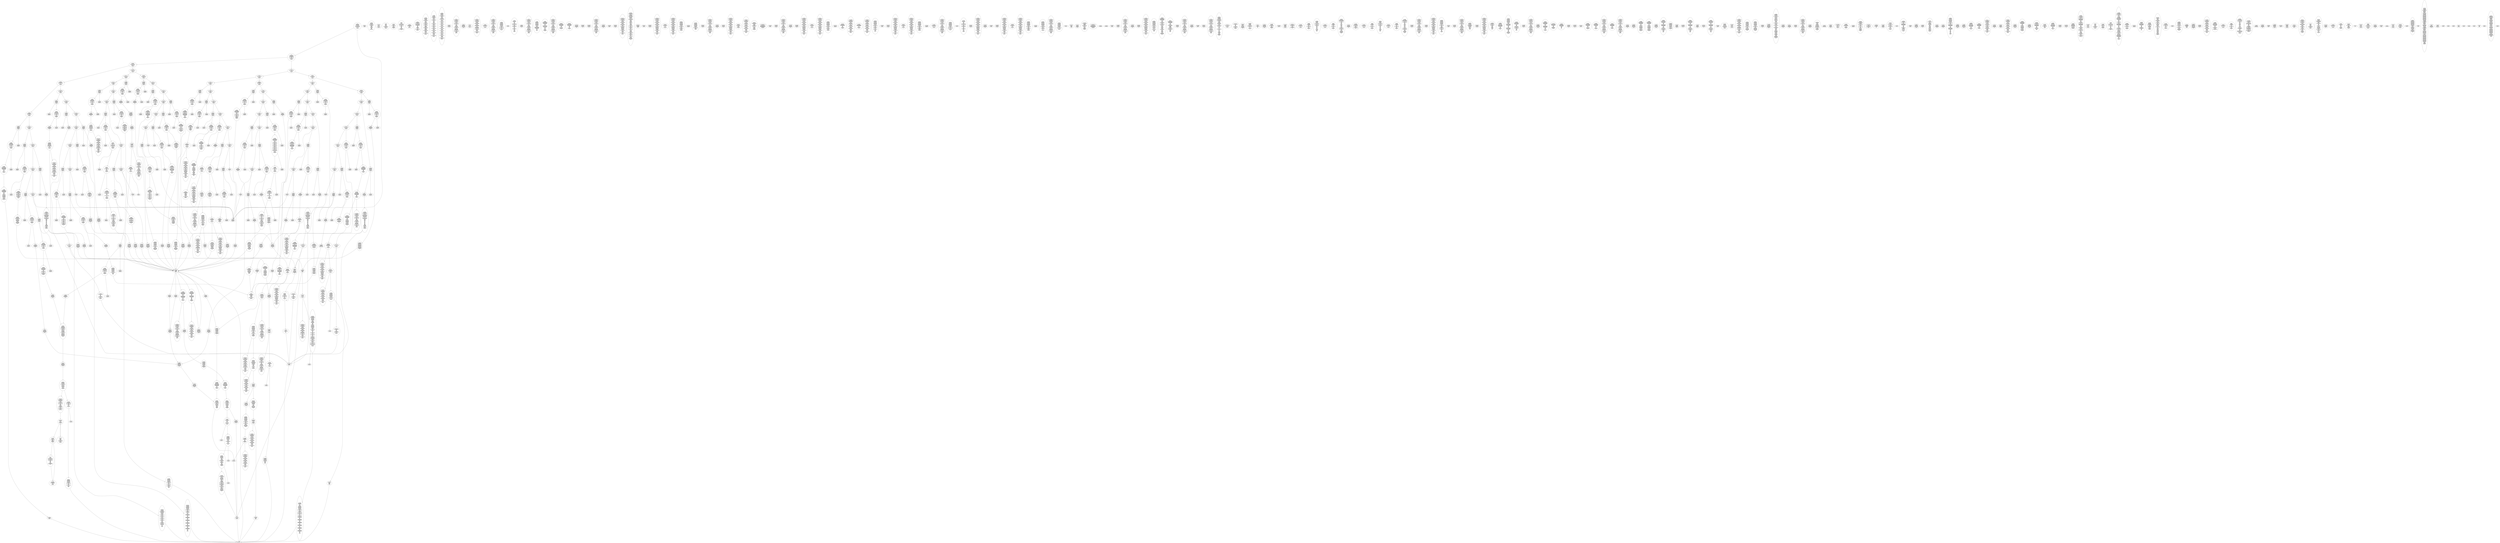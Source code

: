 /* Generated by GvGen v.1.0 (https://www.github.com/stricaud/gvgen) */

digraph G {
compound=true;
   node1 [label="[anywhere]"];
   node2 [label="# 0x0
PUSHX Data
PUSHX Data
MSTORE
PUSHX LogicData
CALLDATASIZE
LT
PUSHX Data
JUMPI
"];
   node3 [label="# 0xd
PUSHX Data
CALLDATALOAD
PUSHX BitData
SHR
PUSHX LogicData
GT
PUSHX Data
JUMPI
"];
   node4 [label="# 0x1e
PUSHX LogicData
GT
PUSHX Data
JUMPI
"];
   node5 [label="# 0x29
PUSHX LogicData
GT
PUSHX Data
JUMPI
"];
   node6 [label="# 0x34
PUSHX LogicData
EQ
PUSHX Data
JUMPI
"];
   node7 [label="# 0x3f
PUSHX LogicData
EQ
PUSHX Data
JUMPI
"];
   node8 [label="# 0x4a
PUSHX LogicData
EQ
PUSHX Data
JUMPI
"];
   node9 [label="# 0x55
PUSHX LogicData
EQ
PUSHX Data
JUMPI
"];
   node10 [label="# 0x60
PUSHX LogicData
EQ
PUSHX Data
JUMPI
"];
   node11 [label="# 0x6b
PUSHX LogicData
EQ
PUSHX Data
JUMPI
"];
   node12 [label="# 0x76
PUSHX Data
JUMP
"];
   node13 [label="# 0x7a
JUMPDEST
PUSHX LogicData
EQ
PUSHX Data
JUMPI
"];
   node14 [label="# 0x86
PUSHX LogicData
EQ
PUSHX Data
JUMPI
"];
   node15 [label="# 0x91
PUSHX LogicData
EQ
PUSHX Data
JUMPI
"];
   node16 [label="# 0x9c
PUSHX LogicData
EQ
PUSHX Data
JUMPI
"];
   node17 [label="# 0xa7
PUSHX LogicData
EQ
PUSHX Data
JUMPI
"];
   node18 [label="# 0xb2
PUSHX LogicData
EQ
PUSHX Data
JUMPI
"];
   node19 [label="# 0xbd
PUSHX Data
JUMP
"];
   node20 [label="# 0xc1
JUMPDEST
PUSHX LogicData
GT
PUSHX Data
JUMPI
"];
   node21 [label="# 0xcd
PUSHX LogicData
EQ
PUSHX Data
JUMPI
"];
   node22 [label="# 0xd8
PUSHX LogicData
EQ
PUSHX Data
JUMPI
"];
   node23 [label="# 0xe3
PUSHX LogicData
EQ
PUSHX Data
JUMPI
"];
   node24 [label="# 0xee
PUSHX LogicData
EQ
PUSHX Data
JUMPI
"];
   node25 [label="# 0xf9
PUSHX LogicData
EQ
PUSHX Data
JUMPI
"];
   node26 [label="# 0x104
PUSHX LogicData
EQ
PUSHX Data
JUMPI
"];
   node27 [label="# 0x10f
PUSHX Data
JUMP
"];
   node28 [label="# 0x113
JUMPDEST
PUSHX LogicData
EQ
PUSHX Data
JUMPI
"];
   node29 [label="# 0x11f
PUSHX LogicData
EQ
PUSHX Data
JUMPI
"];
   node30 [label="# 0x12a
PUSHX LogicData
EQ
PUSHX Data
JUMPI
"];
   node31 [label="# 0x135
PUSHX LogicData
EQ
PUSHX Data
JUMPI
"];
   node32 [label="# 0x140
PUSHX LogicData
EQ
PUSHX Data
JUMPI
"];
   node33 [label="# 0x14b
PUSHX LogicData
EQ
PUSHX Data
JUMPI
"];
   node34 [label="# 0x156
PUSHX Data
JUMP
"];
   node35 [label="# 0x15a
JUMPDEST
PUSHX LogicData
GT
PUSHX Data
JUMPI
"];
   node36 [label="# 0x166
PUSHX LogicData
GT
PUSHX Data
JUMPI
"];
   node37 [label="# 0x171
PUSHX LogicData
EQ
PUSHX Data
JUMPI
"];
   node38 [label="# 0x17c
PUSHX LogicData
EQ
PUSHX Data
JUMPI
"];
   node39 [label="# 0x187
PUSHX LogicData
EQ
PUSHX Data
JUMPI
"];
   node40 [label="# 0x192
PUSHX LogicData
EQ
PUSHX Data
JUMPI
"];
   node41 [label="# 0x19d
PUSHX LogicData
EQ
PUSHX Data
JUMPI
"];
   node42 [label="# 0x1a8
PUSHX LogicData
EQ
PUSHX Data
JUMPI
"];
   node43 [label="# 0x1b3
PUSHX Data
JUMP
"];
   node44 [label="# 0x1b7
JUMPDEST
PUSHX LogicData
EQ
PUSHX Data
JUMPI
"];
   node45 [label="# 0x1c3
PUSHX LogicData
EQ
PUSHX Data
JUMPI
"];
   node46 [label="# 0x1ce
PUSHX LogicData
EQ
PUSHX Data
JUMPI
"];
   node47 [label="# 0x1d9
PUSHX LogicData
EQ
PUSHX Data
JUMPI
"];
   node48 [label="# 0x1e4
PUSHX LogicData
EQ
PUSHX Data
JUMPI
"];
   node49 [label="# 0x1ef
PUSHX LogicData
EQ
PUSHX Data
JUMPI
"];
   node50 [label="# 0x1fa
PUSHX Data
JUMP
"];
   node51 [label="# 0x1fe
JUMPDEST
PUSHX LogicData
GT
PUSHX Data
JUMPI
"];
   node52 [label="# 0x20a
PUSHX LogicData
EQ
PUSHX Data
JUMPI
"];
   node53 [label="# 0x215
PUSHX LogicData
EQ
PUSHX Data
JUMPI
"];
   node54 [label="# 0x220
PUSHX LogicData
EQ
PUSHX Data
JUMPI
"];
   node55 [label="# 0x22b
PUSHX LogicData
EQ
PUSHX Data
JUMPI
"];
   node56 [label="# 0x236
PUSHX LogicData
EQ
PUSHX Data
JUMPI
"];
   node57 [label="# 0x241
PUSHX LogicData
EQ
PUSHX Data
JUMPI
"];
   node58 [label="# 0x24c
PUSHX Data
JUMP
"];
   node59 [label="# 0x250
JUMPDEST
PUSHX LogicData
EQ
PUSHX Data
JUMPI
"];
   node60 [label="# 0x25c
PUSHX LogicData
EQ
PUSHX Data
JUMPI
"];
   node61 [label="# 0x267
PUSHX LogicData
EQ
PUSHX Data
JUMPI
"];
   node62 [label="# 0x272
PUSHX LogicData
EQ
PUSHX Data
JUMPI
"];
   node63 [label="# 0x27d
PUSHX LogicData
EQ
PUSHX Data
JUMPI
"];
   node64 [label="# 0x288
JUMPDEST
PUSHX Data
REVERT
"];
   node65 [label="# 0x28d
JUMPDEST
CALLVALUE
ISZERO
PUSHX Data
JUMPI
"];
   node66 [label="# 0x295
PUSHX Data
REVERT
"];
   node67 [label="# 0x299
JUMPDEST
PUSHX Data
PUSHX ArithData
CALLDATASIZE
SUB
PUSHX LogicData
LT
ISZERO
PUSHX Data
JUMPI
"];
   node68 [label="# 0x2ac
PUSHX Data
REVERT
"];
   node69 [label="# 0x2b0
JUMPDEST
CALLDATALOAD
PUSHX ArithData
PUSHX BitData
PUSHX BitData
SHL
SUB
NOT
AND
PUSHX Data
JUMP
"];
   node70 [label="# 0x2c1
JUMPDEST
PUSHX MemData
MLOAD
ISZERO
ISZERO
MSTORE
MLOAD
SUB
PUSHX ArithData
ADD
RETURN
"];
   node71 [label="# 0x2d5
JUMPDEST
CALLVALUE
ISZERO
PUSHX Data
JUMPI
"];
   node72 [label="# 0x2dd
PUSHX Data
REVERT
"];
   node73 [label="# 0x2e1
JUMPDEST
PUSHX Data
PUSHX ArithData
CALLDATASIZE
SUB
PUSHX LogicData
LT
ISZERO
PUSHX Data
JUMPI
"];
   node74 [label="# 0x2f4
PUSHX Data
REVERT
"];
   node75 [label="# 0x2f8
JUMPDEST
CALLDATALOAD
PUSHX ArithData
ADD
CALLDATALOAD
PUSHX ArithData
ADD
CALLDATALOAD
PUSHX BitData
AND
PUSHX Data
JUMP
"];
   node76 [label="# 0x311
JUMPDEST
STOP
"];
   node77 [label="# 0x313
JUMPDEST
CALLVALUE
ISZERO
PUSHX Data
JUMPI
"];
   node78 [label="# 0x31b
PUSHX Data
REVERT
"];
   node79 [label="# 0x31f
JUMPDEST
PUSHX Data
PUSHX Data
JUMP
"];
   node80 [label="# 0x328
JUMPDEST
PUSHX Data
MLOAD
PUSHX ArithData
MSTORE
MLOAD
ADD
MSTORE
MLOAD
ADD
ADD
PUSHX Data
"];
   node81 [label="# 0x34a
JUMPDEST
LT
ISZERO
PUSHX Data
JUMPI
"];
   node82 [label="# 0x353
ADD
MLOAD
ADD
MSTORE
PUSHX ArithData
ADD
PUSHX Data
JUMP
"];
   node83 [label="# 0x362
JUMPDEST
ADD
PUSHX BitData
AND
ISZERO
PUSHX Data
JUMPI
"];
   node84 [label="# 0x376
SUB
MLOAD
PUSHX ArithData
PUSHX ArithData
SUB
PUSHX ArithData
EXP
SUB
NOT
AND
MSTORE
PUSHX ArithData
ADD
"];
   node85 [label="# 0x38f
JUMPDEST
PUSHX MemData
MLOAD
SUB
RETURN
"];
   node86 [label="# 0x39d
JUMPDEST
CALLVALUE
ISZERO
PUSHX Data
JUMPI
"];
   node87 [label="# 0x3a5
PUSHX Data
REVERT
"];
   node88 [label="# 0x3a9
JUMPDEST
PUSHX Data
PUSHX ArithData
CALLDATASIZE
SUB
PUSHX LogicData
LT
ISZERO
PUSHX Data
JUMPI
"];
   node89 [label="# 0x3bc
PUSHX Data
REVERT
"];
   node90 [label="# 0x3c0
JUMPDEST
CALLDATALOAD
PUSHX Data
JUMP
"];
   node91 [label="# 0x3c7
JUMPDEST
PUSHX MemData
MLOAD
PUSHX ArithData
PUSHX BitData
PUSHX BitData
SHL
SUB
AND
MSTORE
MLOAD
SUB
PUSHX ArithData
ADD
RETURN
"];
   node92 [label="# 0x3e3
JUMPDEST
CALLVALUE
ISZERO
PUSHX Data
JUMPI
"];
   node93 [label="# 0x3eb
PUSHX Data
REVERT
"];
   node94 [label="# 0x3ef
JUMPDEST
PUSHX Data
PUSHX ArithData
CALLDATASIZE
SUB
PUSHX LogicData
LT
ISZERO
PUSHX Data
JUMPI
"];
   node95 [label="# 0x402
PUSHX Data
REVERT
"];
   node96 [label="# 0x406
JUMPDEST
PUSHX ArithData
PUSHX BitData
PUSHX BitData
SHL
SUB
CALLDATALOAD
AND
PUSHX ArithData
ADD
CALLDATALOAD
PUSHX Data
JUMP
"];
   node97 [label="# 0x41c
JUMPDEST
CALLVALUE
ISZERO
PUSHX Data
JUMPI
"];
   node98 [label="# 0x424
PUSHX Data
REVERT
"];
   node99 [label="# 0x428
JUMPDEST
PUSHX Data
PUSHX ArithData
CALLDATASIZE
SUB
PUSHX LogicData
LT
ISZERO
PUSHX Data
JUMPI
"];
   node100 [label="# 0x43b
PUSHX Data
REVERT
"];
   node101 [label="# 0x43f
JUMPDEST
CALLDATALOAD
PUSHX Data
JUMP
"];
   node102 [label="# 0x446
JUMPDEST
PUSHX Data
MLOAD
MSTORE
PUSHX ArithData
ADD
MSTORE
ADD
MSTORE
PUSHX ArithData
ADD
MSTORE
PUSHX ArithData
ADD
MSTORE
ISZERO
ISZERO
PUSHX ArithData
ADD
MSTORE
ISZERO
ISZERO
PUSHX ArithData
ADD
MSTORE
MLOAD
SUB
PUSHX ArithData
ADD
RETURN
"];
   node103 [label="# 0x482
JUMPDEST
CALLVALUE
ISZERO
PUSHX Data
JUMPI
"];
   node104 [label="# 0x48a
PUSHX Data
REVERT
"];
   node105 [label="# 0x48e
JUMPDEST
PUSHX Data
PUSHX Data
JUMP
"];
   node106 [label="# 0x497
JUMPDEST
PUSHX MemData
MLOAD
MSTORE
MLOAD
SUB
PUSHX ArithData
ADD
RETURN
"];
   node107 [label="# 0x4a9
JUMPDEST
CALLVALUE
ISZERO
PUSHX Data
JUMPI
"];
   node108 [label="# 0x4b1
PUSHX Data
REVERT
"];
   node109 [label="# 0x4b5
JUMPDEST
PUSHX Data
PUSHX Data
JUMP
"];
   node110 [label="# 0x4be
JUMPDEST
CALLVALUE
ISZERO
PUSHX Data
JUMPI
"];
   node111 [label="# 0x4c6
PUSHX Data
REVERT
"];
   node112 [label="# 0x4ca
JUMPDEST
PUSHX Data
PUSHX ArithData
CALLDATASIZE
SUB
PUSHX LogicData
LT
ISZERO
PUSHX Data
JUMPI
"];
   node113 [label="# 0x4dd
PUSHX Data
REVERT
"];
   node114 [label="# 0x4e1
JUMPDEST
CALLDATALOAD
PUSHX ArithData
ADD
CALLDATALOAD
PUSHX Data
JUMP
"];
   node115 [label="# 0x4ee
JUMPDEST
CALLVALUE
ISZERO
PUSHX Data
JUMPI
"];
   node116 [label="# 0x4f6
PUSHX Data
REVERT
"];
   node117 [label="# 0x4fa
JUMPDEST
PUSHX Data
PUSHX ArithData
CALLDATASIZE
SUB
PUSHX LogicData
LT
ISZERO
PUSHX Data
JUMPI
"];
   node118 [label="# 0x50d
PUSHX Data
REVERT
"];
   node119 [label="# 0x511
JUMPDEST
PUSHX ArithData
PUSHX BitData
PUSHX BitData
SHL
SUB
CALLDATALOAD
AND
PUSHX ArithData
ADD
CALLDATALOAD
AND
PUSHX ArithData
ADD
CALLDATALOAD
PUSHX Data
JUMP
"];
   node120 [label="# 0x531
JUMPDEST
CALLVALUE
ISZERO
PUSHX Data
JUMPI
"];
   node121 [label="# 0x539
PUSHX Data
REVERT
"];
   node122 [label="# 0x53d
JUMPDEST
PUSHX Data
PUSHX ArithData
CALLDATASIZE
SUB
PUSHX LogicData
LT
ISZERO
PUSHX Data
JUMPI
"];
   node123 [label="# 0x550
PUSHX Data
REVERT
"];
   node124 [label="# 0x554
JUMPDEST
CALLDATALOAD
PUSHX Data
JUMP
"];
   node125 [label="# 0x55b
JUMPDEST
CALLVALUE
ISZERO
PUSHX Data
JUMPI
"];
   node126 [label="# 0x563
PUSHX Data
REVERT
"];
   node127 [label="# 0x567
JUMPDEST
PUSHX Data
PUSHX ArithData
CALLDATASIZE
SUB
PUSHX LogicData
LT
ISZERO
PUSHX Data
JUMPI
"];
   node128 [label="# 0x57a
PUSHX Data
REVERT
"];
   node129 [label="# 0x57e
JUMPDEST
CALLDATALOAD
PUSHX Data
JUMP
"];
   node130 [label="# 0x585
JUMPDEST
CALLVALUE
ISZERO
PUSHX Data
JUMPI
"];
   node131 [label="# 0x58d
PUSHX Data
REVERT
"];
   node132 [label="# 0x591
JUMPDEST
PUSHX Data
PUSHX ArithData
CALLDATASIZE
SUB
PUSHX LogicData
LT
ISZERO
PUSHX Data
JUMPI
"];
   node133 [label="# 0x5a4
PUSHX Data
REVERT
"];
   node134 [label="# 0x5a8
JUMPDEST
CALLDATALOAD
PUSHX ArithData
ADD
CALLDATALOAD
PUSHX ArithData
PUSHX BitData
PUSHX BitData
SHL
SUB
AND
PUSHX Data
JUMP
"];
   node135 [label="# 0x5be
JUMPDEST
CALLVALUE
ISZERO
PUSHX Data
JUMPI
"];
   node136 [label="# 0x5c6
PUSHX Data
REVERT
"];
   node137 [label="# 0x5ca
JUMPDEST
PUSHX Data
PUSHX ArithData
CALLDATASIZE
SUB
PUSHX LogicData
LT
ISZERO
PUSHX Data
JUMPI
"];
   node138 [label="# 0x5dd
PUSHX Data
REVERT
"];
   node139 [label="# 0x5e1
JUMPDEST
PUSHX ArithData
PUSHX BitData
PUSHX BitData
SHL
SUB
CALLDATALOAD
AND
PUSHX ArithData
ADD
CALLDATALOAD
PUSHX Data
JUMP
"];
   node140 [label="# 0x5f7
JUMPDEST
CALLVALUE
ISZERO
PUSHX Data
JUMPI
"];
   node141 [label="# 0x5ff
PUSHX Data
REVERT
"];
   node142 [label="# 0x603
JUMPDEST
PUSHX Data
PUSHX ArithData
CALLDATASIZE
SUB
PUSHX LogicData
LT
ISZERO
PUSHX Data
JUMPI
"];
   node143 [label="# 0x616
PUSHX Data
REVERT
"];
   node144 [label="# 0x61a
JUMPDEST
CALLDATALOAD
PUSHX ArithData
ADD
CALLDATALOAD
PUSHX BitData
AND
PUSHX Data
JUMP
"];
   node145 [label="# 0x62d
JUMPDEST
CALLVALUE
ISZERO
PUSHX Data
JUMPI
"];
   node146 [label="# 0x635
PUSHX Data
REVERT
"];
   node147 [label="# 0x639
JUMPDEST
PUSHX Data
PUSHX ArithData
CALLDATASIZE
SUB
PUSHX LogicData
LT
ISZERO
PUSHX Data
JUMPI
"];
   node148 [label="# 0x64c
PUSHX Data
REVERT
"];
   node149 [label="# 0x650
JUMPDEST
CALLDATALOAD
PUSHX ArithData
ADD
CALLDATALOAD
PUSHX ArithData
PUSHX BitData
PUSHX BitData
SHL
SUB
AND
PUSHX Data
JUMP
"];
   node150 [label="# 0x666
JUMPDEST
CALLVALUE
ISZERO
PUSHX Data
JUMPI
"];
   node151 [label="# 0x66e
PUSHX Data
REVERT
"];
   node152 [label="# 0x672
JUMPDEST
PUSHX Data
PUSHX ArithData
CALLDATASIZE
SUB
PUSHX LogicData
LT
ISZERO
PUSHX Data
JUMPI
"];
   node153 [label="# 0x685
PUSHX Data
REVERT
"];
   node154 [label="# 0x689
JUMPDEST
PUSHX ArithData
PUSHX BitData
PUSHX BitData
SHL
SUB
CALLDATALOAD
AND
PUSHX ArithData
ADD
CALLDATALOAD
AND
PUSHX ArithData
ADD
CALLDATALOAD
PUSHX Data
JUMP
"];
   node155 [label="# 0x6a9
JUMPDEST
CALLVALUE
ISZERO
PUSHX Data
JUMPI
"];
   node156 [label="# 0x6b1
PUSHX Data
REVERT
"];
   node157 [label="# 0x6b5
JUMPDEST
PUSHX Data
PUSHX ArithData
CALLDATASIZE
SUB
PUSHX LogicData
LT
ISZERO
PUSHX Data
JUMPI
"];
   node158 [label="# 0x6c8
PUSHX Data
REVERT
"];
   node159 [label="# 0x6cc
JUMPDEST
CALLDATALOAD
PUSHX Data
JUMP
"];
   node160 [label="# 0x6d3
JUMPDEST
CALLVALUE
ISZERO
PUSHX Data
JUMPI
"];
   node161 [label="# 0x6db
PUSHX Data
REVERT
"];
   node162 [label="# 0x6df
JUMPDEST
PUSHX Data
PUSHX ArithData
CALLDATASIZE
SUB
PUSHX LogicData
LT
ISZERO
PUSHX Data
JUMPI
"];
   node163 [label="# 0x6f2
PUSHX Data
REVERT
"];
   node164 [label="# 0x6f6
JUMPDEST
CALLDATALOAD
PUSHX Data
JUMP
"];
   node165 [label="# 0x6fd
JUMPDEST
PUSHX Data
MLOAD
PUSHX BitData
AND
MSTORE
AND
PUSHX ArithData
ADD
MSTORE
AND
ADD
MSTORE
AND
PUSHX ArithData
ADD
MSTORE
AND
PUSHX ArithData
ADD
MSTORE
AND
PUSHX ArithData
ADD
MSTORE
AND
PUSHX ArithData
ADD
MSTORE
AND
PUSHX ArithData
ADD
MSTORE
MLOAD
SUB
PUSHX ArithData
ADD
RETURN
"];
   node166 [label="# 0x74d
JUMPDEST
CALLVALUE
ISZERO
PUSHX Data
JUMPI
"];
   node167 [label="# 0x755
PUSHX Data
REVERT
"];
   node168 [label="# 0x759
JUMPDEST
PUSHX Data
PUSHX ArithData
CALLDATASIZE
SUB
PUSHX LogicData
LT
ISZERO
PUSHX Data
JUMPI
"];
   node169 [label="# 0x76c
PUSHX Data
REVERT
"];
   node170 [label="# 0x770
JUMPDEST
CALLDATALOAD
PUSHX ArithData
ADD
CALLDATALOAD
PUSHX ArithData
ADD
CALLDATALOAD
PUSHX BitData
AND
PUSHX Data
JUMP
"];
   node171 [label="# 0x789
JUMPDEST
CALLVALUE
ISZERO
PUSHX Data
JUMPI
"];
   node172 [label="# 0x791
PUSHX Data
REVERT
"];
   node173 [label="# 0x795
JUMPDEST
PUSHX Data
PUSHX ArithData
CALLDATASIZE
SUB
PUSHX LogicData
LT
ISZERO
PUSHX Data
JUMPI
"];
   node174 [label="# 0x7a8
PUSHX Data
REVERT
"];
   node175 [label="# 0x7ac
JUMPDEST
ADD
PUSHX ArithData
ADD
CALLDATALOAD
PUSHX LogicData
GT
ISZERO
PUSHX Data
JUMPI
"];
   node176 [label="# 0x7c3
PUSHX Data
REVERT
"];
   node177 [label="# 0x7c7
JUMPDEST
ADD
PUSHX ArithData
ADD
GT
ISZERO
PUSHX Data
JUMPI
"];
   node178 [label="# 0x7d5
PUSHX Data
REVERT
"];
   node179 [label="# 0x7d9
JUMPDEST
CALLDATALOAD
PUSHX ArithData
ADD
PUSHX ArithData
MUL
ADD
GT
PUSHX LogicData
GT
OR
ISZERO
PUSHX Data
JUMPI
"];
   node180 [label="# 0x7f7
PUSHX Data
REVERT
"];
   node181 [label="# 0x7fb
JUMPDEST
PUSHX ArithData
ADD
PUSHX ArithData
DIV
MUL
PUSHX ArithData
ADD
PUSHX MemData
MLOAD
ADD
PUSHX Data
MSTORE
MSTORE
PUSHX ArithData
ADD
CALLDATACOPY
PUSHX Data
ADD
MSTORE
PUSHX Data
JUMP
"];
   node182 [label="# 0x83c
JUMPDEST
CALLVALUE
ISZERO
PUSHX Data
JUMPI
"];
   node183 [label="# 0x844
PUSHX Data
REVERT
"];
   node184 [label="# 0x848
JUMPDEST
PUSHX Data
PUSHX ArithData
CALLDATASIZE
SUB
PUSHX LogicData
LT
ISZERO
PUSHX Data
JUMPI
"];
   node185 [label="# 0x85b
PUSHX Data
REVERT
"];
   node186 [label="# 0x85f
JUMPDEST
CALLDATALOAD
PUSHX ArithData
ADD
CALLDATALOAD
PUSHX ArithData
ADD
CALLDATALOAD
PUSHX Data
JUMP
"];
   node187 [label="# 0x872
JUMPDEST
CALLVALUE
ISZERO
PUSHX Data
JUMPI
"];
   node188 [label="# 0x87a
PUSHX Data
REVERT
"];
   node189 [label="# 0x87e
JUMPDEST
PUSHX Data
PUSHX ArithData
CALLDATASIZE
SUB
PUSHX LogicData
LT
ISZERO
PUSHX Data
JUMPI
"];
   node190 [label="# 0x891
PUSHX Data
REVERT
"];
   node191 [label="# 0x895
JUMPDEST
CALLDATALOAD
PUSHX Data
JUMP
"];
   node192 [label="# 0x89c
JUMPDEST
CALLVALUE
ISZERO
PUSHX Data
JUMPI
"];
   node193 [label="# 0x8a4
PUSHX Data
REVERT
"];
   node194 [label="# 0x8a8
JUMPDEST
PUSHX Data
PUSHX ArithData
CALLDATASIZE
SUB
PUSHX LogicData
LT
ISZERO
PUSHX Data
JUMPI
"];
   node195 [label="# 0x8bb
PUSHX Data
REVERT
"];
   node196 [label="# 0x8bf
JUMPDEST
CALLDATALOAD
PUSHX Data
JUMP
"];
   node197 [label="# 0x8c6
JUMPDEST
PUSHX Data
MLOAD
MSTORE
PUSHX ArithData
ADD
MSTORE
ADD
MSTORE
PUSHX BitData
AND
PUSHX ArithData
ADD
MSTORE
AND
PUSHX ArithData
ADD
MSTORE
AND
PUSHX ArithData
ADD
MSTORE
AND
PUSHX ArithData
ADD
MSTORE
AND
PUSHX ArithData
ADD
MSTORE
AND
PUSHX ArithData
ADD
MSTORE
AND
PUSHX ArithData
ADD
MSTORE
AND
PUSHX ArithData
ADD
MSTORE
MLOAD
SUB
PUSHX ArithData
ADD
RETURN
"];
   node198 [label="# 0x92b
JUMPDEST
CALLVALUE
ISZERO
PUSHX Data
JUMPI
"];
   node199 [label="# 0x933
PUSHX Data
REVERT
"];
   node200 [label="# 0x937
JUMPDEST
PUSHX Data
PUSHX Data
JUMP
"];
   node201 [label="# 0x940
JUMPDEST
CALLVALUE
ISZERO
PUSHX Data
JUMPI
"];
   node202 [label="# 0x948
PUSHX Data
REVERT
"];
   node203 [label="# 0x94c
JUMPDEST
PUSHX Data
PUSHX ArithData
CALLDATASIZE
SUB
PUSHX LogicData
LT
ISZERO
PUSHX Data
JUMPI
"];
   node204 [label="# 0x95f
PUSHX Data
REVERT
"];
   node205 [label="# 0x963
JUMPDEST
CALLDATALOAD
PUSHX ArithData
PUSHX BitData
PUSHX BitData
SHL
SUB
AND
PUSHX Data
JUMP
"];
   node206 [label="# 0x973
JUMPDEST
PUSHX Data
PUSHX ArithData
CALLDATASIZE
SUB
PUSHX LogicData
LT
ISZERO
PUSHX Data
JUMPI
"];
   node207 [label="# 0x985
PUSHX Data
REVERT
"];
   node208 [label="# 0x989
JUMPDEST
CALLDATALOAD
PUSHX ArithData
ADD
CALLDATALOAD
PUSHX ArithData
PUSHX BitData
PUSHX BitData
SHL
SUB
AND
PUSHX Data
JUMP
"];
   node209 [label="# 0x99f
JUMPDEST
CALLVALUE
ISZERO
PUSHX Data
JUMPI
"];
   node210 [label="# 0x9a7
PUSHX Data
REVERT
"];
   node211 [label="# 0x9ab
JUMPDEST
PUSHX Data
PUSHX ArithData
CALLDATASIZE
SUB
PUSHX LogicData
LT
ISZERO
PUSHX Data
JUMPI
"];
   node212 [label="# 0x9be
PUSHX Data
REVERT
"];
   node213 [label="# 0x9c2
JUMPDEST
CALLDATALOAD
PUSHX ArithData
ADD
CALLDATALOAD
PUSHX Data
JUMP
"];
   node214 [label="# 0x9cf
JUMPDEST
CALLVALUE
ISZERO
PUSHX Data
JUMPI
"];
   node215 [label="# 0x9d7
PUSHX Data
REVERT
"];
   node216 [label="# 0x9db
JUMPDEST
PUSHX Data
PUSHX Data
JUMP
"];
   node217 [label="# 0x9e4
JUMPDEST
CALLVALUE
ISZERO
PUSHX Data
JUMPI
"];
   node218 [label="# 0x9ec
PUSHX Data
REVERT
"];
   node219 [label="# 0x9f0
JUMPDEST
PUSHX Data
PUSHX ArithData
CALLDATASIZE
SUB
PUSHX LogicData
LT
ISZERO
PUSHX Data
JUMPI
"];
   node220 [label="# 0xa03
PUSHX Data
REVERT
"];
   node221 [label="# 0xa07
JUMPDEST
CALLDATALOAD
PUSHX ArithData
ADD
CALLDATALOAD
PUSHX Data
JUMP
"];
   node222 [label="# 0xa14
JUMPDEST
CALLVALUE
ISZERO
PUSHX Data
JUMPI
"];
   node223 [label="# 0xa1c
PUSHX Data
REVERT
"];
   node224 [label="# 0xa20
JUMPDEST
PUSHX Data
PUSHX ArithData
CALLDATASIZE
SUB
PUSHX LogicData
LT
ISZERO
PUSHX Data
JUMPI
"];
   node225 [label="# 0xa33
PUSHX Data
REVERT
"];
   node226 [label="# 0xa37
JUMPDEST
CALLDATALOAD
PUSHX ArithData
ADD
CALLDATALOAD
PUSHX ArithData
PUSHX BitData
PUSHX BitData
SHL
SUB
AND
PUSHX Data
JUMP
"];
   node227 [label="# 0xa4d
JUMPDEST
CALLVALUE
ISZERO
PUSHX Data
JUMPI
"];
   node228 [label="# 0xa55
PUSHX Data
REVERT
"];
   node229 [label="# 0xa59
JUMPDEST
PUSHX Data
PUSHX ArithData
CALLDATASIZE
SUB
PUSHX LogicData
LT
ISZERO
PUSHX Data
JUMPI
"];
   node230 [label="# 0xa6c
PUSHX Data
REVERT
"];
   node231 [label="# 0xa70
JUMPDEST
CALLDATALOAD
PUSHX ArithData
ADD
CALLDATALOAD
PUSHX ArithData
PUSHX BitData
PUSHX BitData
SHL
SUB
AND
PUSHX Data
JUMP
"];
   node232 [label="# 0xa86
JUMPDEST
CALLVALUE
ISZERO
PUSHX Data
JUMPI
"];
   node233 [label="# 0xa8e
PUSHX Data
REVERT
"];
   node234 [label="# 0xa92
JUMPDEST
PUSHX Data
PUSHX Data
JUMP
"];
   node235 [label="# 0xa9b
JUMPDEST
CALLVALUE
ISZERO
PUSHX Data
JUMPI
"];
   node236 [label="# 0xaa3
PUSHX Data
REVERT
"];
   node237 [label="# 0xaa7
JUMPDEST
PUSHX Data
PUSHX ArithData
CALLDATASIZE
SUB
PUSHX LogicData
LT
ISZERO
PUSHX Data
JUMPI
"];
   node238 [label="# 0xaba
PUSHX Data
REVERT
"];
   node239 [label="# 0xabe
JUMPDEST
CALLDATALOAD
PUSHX Data
JUMP
"];
   node240 [label="# 0xac5
JUMPDEST
CALLVALUE
ISZERO
PUSHX Data
JUMPI
"];
   node241 [label="# 0xacd
PUSHX Data
REVERT
"];
   node242 [label="# 0xad1
JUMPDEST
PUSHX Data
PUSHX Data
JUMP
"];
   node243 [label="# 0xada
JUMPDEST
CALLVALUE
ISZERO
PUSHX Data
JUMPI
"];
   node244 [label="# 0xae2
PUSHX Data
REVERT
"];
   node245 [label="# 0xae6
JUMPDEST
PUSHX Data
PUSHX ArithData
CALLDATASIZE
SUB
PUSHX LogicData
LT
ISZERO
PUSHX Data
JUMPI
"];
   node246 [label="# 0xaf9
PUSHX Data
REVERT
"];
   node247 [label="# 0xafd
JUMPDEST
PUSHX ArithData
PUSHX BitData
PUSHX BitData
SHL
SUB
CALLDATALOAD
AND
PUSHX ArithData
ADD
CALLDATALOAD
ISZERO
ISZERO
PUSHX Data
JUMP
"];
   node248 [label="# 0xb15
JUMPDEST
CALLVALUE
ISZERO
PUSHX Data
JUMPI
"];
   node249 [label="# 0xb1d
PUSHX Data
REVERT
"];
   node250 [label="# 0xb21
JUMPDEST
PUSHX Data
PUSHX Data
JUMP
"];
   node251 [label="# 0xb2a
JUMPDEST
CALLVALUE
ISZERO
PUSHX Data
JUMPI
"];
   node252 [label="# 0xb32
PUSHX Data
REVERT
"];
   node253 [label="# 0xb36
JUMPDEST
PUSHX Data
PUSHX ArithData
CALLDATASIZE
SUB
PUSHX LogicData
LT
ISZERO
PUSHX Data
JUMPI
"];
   node254 [label="# 0xb49
PUSHX Data
REVERT
"];
   node255 [label="# 0xb4d
JUMPDEST
PUSHX ArithData
PUSHX BitData
PUSHX BitData
SHL
SUB
CALLDATALOAD
AND
PUSHX ArithData
ADD
CALLDATALOAD
AND
PUSHX ArithData
ADD
CALLDATALOAD
ADD
PUSHX ArithData
ADD
PUSHX ArithData
ADD
CALLDATALOAD
PUSHX LogicData
GT
ISZERO
PUSHX Data
JUMPI
"];
   node256 [label="# 0xb84
PUSHX Data
REVERT
"];
   node257 [label="# 0xb88
JUMPDEST
ADD
PUSHX ArithData
ADD
GT
ISZERO
PUSHX Data
JUMPI
"];
   node258 [label="# 0xb96
PUSHX Data
REVERT
"];
   node259 [label="# 0xb9a
JUMPDEST
CALLDATALOAD
PUSHX ArithData
ADD
PUSHX ArithData
MUL
ADD
GT
PUSHX LogicData
GT
OR
ISZERO
PUSHX Data
JUMPI
"];
   node260 [label="# 0xbb8
PUSHX Data
REVERT
"];
   node261 [label="# 0xbbc
JUMPDEST
PUSHX ArithData
ADD
PUSHX ArithData
DIV
MUL
PUSHX ArithData
ADD
PUSHX MemData
MLOAD
ADD
PUSHX Data
MSTORE
MSTORE
PUSHX ArithData
ADD
CALLDATACOPY
PUSHX Data
ADD
MSTORE
PUSHX Data
JUMP
"];
   node262 [label="# 0xbfd
JUMPDEST
CALLVALUE
ISZERO
PUSHX Data
JUMPI
"];
   node263 [label="# 0xc05
PUSHX Data
REVERT
"];
   node264 [label="# 0xc09
JUMPDEST
PUSHX Data
PUSHX ArithData
CALLDATASIZE
SUB
PUSHX LogicData
LT
ISZERO
PUSHX Data
JUMPI
"];
   node265 [label="# 0xc1c
PUSHX Data
REVERT
"];
   node266 [label="# 0xc20
JUMPDEST
CALLDATALOAD
PUSHX Data
JUMP
"];
   node267 [label="# 0xc27
JUMPDEST
CALLVALUE
ISZERO
PUSHX Data
JUMPI
"];
   node268 [label="# 0xc2f
PUSHX Data
REVERT
"];
   node269 [label="# 0xc33
JUMPDEST
PUSHX Data
PUSHX ArithData
CALLDATASIZE
SUB
PUSHX LogicData
LT
ISZERO
PUSHX Data
JUMPI
"];
   node270 [label="# 0xc46
PUSHX Data
REVERT
"];
   node271 [label="# 0xc4a
JUMPDEST
CALLDATALOAD
PUSHX Data
JUMP
"];
   node272 [label="# 0xc51
JUMPDEST
CALLVALUE
ISZERO
PUSHX Data
JUMPI
"];
   node273 [label="# 0xc59
PUSHX Data
REVERT
"];
   node274 [label="# 0xc5d
JUMPDEST
PUSHX Data
PUSHX Data
JUMP
"];
   node275 [label="# 0xc66
JUMPDEST
CALLVALUE
ISZERO
PUSHX Data
JUMPI
"];
   node276 [label="# 0xc6e
PUSHX Data
REVERT
"];
   node277 [label="# 0xc72
JUMPDEST
PUSHX Data
PUSHX ArithData
CALLDATASIZE
SUB
PUSHX LogicData
LT
ISZERO
PUSHX Data
JUMPI
"];
   node278 [label="# 0xc85
PUSHX Data
REVERT
"];
   node279 [label="# 0xc89
JUMPDEST
CALLDATALOAD
PUSHX ArithData
ADD
CALLDATALOAD
PUSHX ArithData
PUSHX BitData
PUSHX BitData
SHL
SUB
AND
PUSHX Data
JUMP
"];
   node280 [label="# 0xc9f
JUMPDEST
CALLVALUE
ISZERO
PUSHX Data
JUMPI
"];
   node281 [label="# 0xca7
PUSHX Data
REVERT
"];
   node282 [label="# 0xcab
JUMPDEST
PUSHX Data
PUSHX ArithData
CALLDATASIZE
SUB
PUSHX LogicData
LT
ISZERO
PUSHX Data
JUMPI
"];
   node283 [label="# 0xcbe
PUSHX Data
REVERT
"];
   node284 [label="# 0xcc2
JUMPDEST
CALLDATALOAD
PUSHX ArithData
ADD
CALLDATALOAD
ISZERO
ISZERO
PUSHX Data
JUMP
"];
   node285 [label="# 0xcd1
JUMPDEST
CALLVALUE
ISZERO
PUSHX Data
JUMPI
"];
   node286 [label="# 0xcd9
PUSHX Data
REVERT
"];
   node287 [label="# 0xcdd
JUMPDEST
PUSHX Data
PUSHX ArithData
CALLDATASIZE
SUB
PUSHX LogicData
LT
ISZERO
PUSHX Data
JUMPI
"];
   node288 [label="# 0xcf0
PUSHX Data
REVERT
"];
   node289 [label="# 0xcf4
JUMPDEST
PUSHX ArithData
PUSHX BitData
PUSHX BitData
SHL
SUB
CALLDATALOAD
AND
PUSHX ArithData
ADD
CALLDATALOAD
AND
PUSHX Data
JUMP
"];
   node290 [label="# 0xd0c
JUMPDEST
PUSHX Data
PUSHX ArithData
CALLDATASIZE
SUB
PUSHX LogicData
LT
ISZERO
PUSHX Data
JUMPI
"];
   node291 [label="# 0xd1e
PUSHX Data
REVERT
"];
   node292 [label="# 0xd22
JUMPDEST
CALLDATALOAD
PUSHX Data
JUMP
"];
   node293 [label="# 0xd29
JUMPDEST
CALLVALUE
ISZERO
PUSHX Data
JUMPI
"];
   node294 [label="# 0xd31
PUSHX Data
REVERT
"];
   node295 [label="# 0xd35
JUMPDEST
PUSHX Data
PUSHX ArithData
CALLDATASIZE
SUB
PUSHX LogicData
LT
ISZERO
PUSHX Data
JUMPI
"];
   node296 [label="# 0xd48
PUSHX Data
REVERT
"];
   node297 [label="# 0xd4c
JUMPDEST
CALLDATALOAD
PUSHX ArithData
ADD
CALLDATALOAD
PUSHX Data
JUMP
"];
   node298 [label="# 0xd59
JUMPDEST
CALLVALUE
ISZERO
PUSHX Data
JUMPI
"];
   node299 [label="# 0xd61
PUSHX Data
REVERT
"];
   node300 [label="# 0xd65
JUMPDEST
PUSHX Data
PUSHX ArithData
CALLDATASIZE
SUB
PUSHX LogicData
LT
ISZERO
PUSHX Data
JUMPI
"];
   node301 [label="# 0xd78
PUSHX Data
REVERT
"];
   node302 [label="# 0xd7c
JUMPDEST
CALLDATALOAD
ISZERO
ISZERO
PUSHX Data
JUMP
"];
   node303 [label="# 0xd85
JUMPDEST
PUSHX ArithData
PUSHX BitData
PUSHX BitData
SHL
SUB
NOT
AND
PUSHX Data
MSTORE
PUSHX Data
PUSHX Data
MSTORE
PUSHX Data
SHA3
SLOAD
PUSHX BitData
AND
"];
   node304 [label="# 0xda3
JUMPDEST
JUMP
"];
   node305 [label="# 0xda8
JUMPDEST
PUSHX Data
PUSHX MemData
MLOAD
PUSHX Data
PUSHX Data
CODECOPY
MLOAD
MSTORE
PUSHX Data
PUSHX Data
JUMP
"];
   node306 [label="# 0xdc2
JUMPDEST
PUSHX Data
JUMP
"];
   node307 [label="# 0xdc7
JUMPDEST
PUSHX Data
JUMPI
"];
   node308 [label="# 0xdcc
PUSHX MemData
MLOAD
PUSHX BitData
PUSHX BitData
SHL
MSTORE
PUSHX ArithData
ADD
PUSHX ArithData
ADD
SUB
MSTORE
PUSHX Data
MSTORE
PUSHX ArithData
ADD
PUSHX Data
PUSHX Data
CODECOPY
PUSHX ArithData
ADD
PUSHX MemData
MLOAD
SUB
REVERT
"];
   node309 [label="# 0xe02
JUMPDEST
PUSHX Data
PUSHX Data
PUSHX Data
JUMP
"];
   node310 [label="# 0xe0c
JUMPDEST
LT
PUSHX Data
JUMPI
"];
   node311 [label="# 0xe13
PUSHX MemData
MLOAD
PUSHX BitData
PUSHX BitData
SHL
MSTORE
PUSHX Data
PUSHX ArithData
ADD
MSTORE
PUSHX Data
PUSHX ArithData
ADD
MSTORE
PUSHX BitData
PUSHX BitData
SHL
PUSHX ArithData
ADD
MSTORE
MLOAD
SUB
PUSHX ArithData
ADD
REVERT
"];
   node312 [label="# 0xe56
JUMPDEST
PUSHX LogicData
LT
PUSHX Data
JUMPI
"];
   node313 [label="# 0xe5f
PUSHX MemData
MLOAD
PUSHX BitData
PUSHX BitData
SHL
MSTORE
PUSHX ArithData
ADD
PUSHX ArithData
ADD
SUB
MSTORE
PUSHX Data
MSTORE
PUSHX ArithData
ADD
PUSHX Data
PUSHX Data
CODECOPY
PUSHX ArithData
ADD
PUSHX MemData
MLOAD
SUB
REVERT
"];
   node314 [label="# 0xe95
JUMPDEST
PUSHX Data
MSTORE
PUSHX Data
PUSHX Data
MSTORE
PUSHX Data
SHA3
PUSHX ArithData
ADD
PUSHX LogicData
LT
PUSHX Data
JUMPI
"];
   node315 [label="# 0xeb2
INVALID
"];
   node316 [label="# 0xeb3
JUMPDEST
PUSHX Data
DIV
ADD
MOD
PUSHX ArithData
MUL
PUSHX ArithData
EXP
SLOAD
PUSHX ArithData
MUL
NOT
AND
PUSHX BitData
AND
MUL
OR
SSTORE
JUMP
"];
   node317 [label="# 0xee1
JUMPDEST
PUSHX StorData
SLOAD
PUSHX MemData
MLOAD
PUSHX ArithData
PUSHX ArithData
PUSHX Data
PUSHX BitData
NOT
PUSHX ArithData
PUSHX BitData
AND
ISZERO
MUL
ADD
AND
DIV
ADD
DIV
MUL
ADD
ADD
MSTORE
MSTORE
PUSHX Data
ADD
ISZERO
PUSHX Data
JUMPI
"];
   node318 [label="# 0xf27
PUSHX LogicData
LT
PUSHX Data
JUMPI
"];
   node319 [label="# 0xf2f
PUSHX ArithData
SLOAD
DIV
MUL
MSTORE
PUSHX ArithData
ADD
PUSHX Data
JUMP
"];
   node320 [label="# 0xf42
JUMPDEST
ADD
PUSHX Data
MSTORE
PUSHX Data
PUSHX Data
SHA3
"];
   node321 [label="# 0xf50
JUMPDEST
SLOAD
MSTORE
PUSHX ArithData
ADD
PUSHX ArithData
ADD
GT
PUSHX Data
JUMPI
"];
   node322 [label="# 0xf64
SUB
PUSHX BitData
AND
ADD
"];
   node323 [label="# 0xf6d
JUMPDEST
JUMP
"];
   node324 [label="# 0xf77
JUMPDEST
PUSHX Data
PUSHX Data
PUSHX Data
JUMP
"];
   node325 [label="# 0xf82
JUMPDEST
PUSHX Data
JUMPI
"];
   node326 [label="# 0xf87
PUSHX MemData
MLOAD
PUSHX BitData
PUSHX BitData
SHL
MSTORE
PUSHX ArithData
ADD
PUSHX ArithData
ADD
SUB
MSTORE
PUSHX Data
MSTORE
PUSHX ArithData
ADD
PUSHX Data
PUSHX Data
CODECOPY
PUSHX ArithData
ADD
PUSHX MemData
MLOAD
SUB
REVERT
"];
   node327 [label="# 0xfbd
JUMPDEST
PUSHX Data
MSTORE
PUSHX Data
PUSHX Data
MSTORE
PUSHX Data
SHA3
SLOAD
PUSHX ArithData
PUSHX BitData
PUSHX BitData
SHL
SUB
AND
JUMP
"];
   node328 [label="# 0xfd9
JUMPDEST
PUSHX Data
PUSHX Data
PUSHX Data
JUMP
"];
   node329 [label="# 0xfe4
JUMPDEST
PUSHX ArithData
PUSHX BitData
PUSHX BitData
SHL
SUB
AND
PUSHX ArithData
PUSHX BitData
PUSHX BitData
SHL
SUB
AND
EQ
ISZERO
PUSHX Data
JUMPI
"];
   node330 [label="# 0x1001
PUSHX MemData
MLOAD
PUSHX BitData
PUSHX BitData
SHL
MSTORE
PUSHX ArithData
ADD
PUSHX ArithData
ADD
SUB
MSTORE
PUSHX Data
MSTORE
PUSHX ArithData
ADD
PUSHX Data
PUSHX Data
CODECOPY
PUSHX ArithData
ADD
PUSHX MemData
MLOAD
SUB
REVERT
"];
   node331 [label="# 0x1037
JUMPDEST
PUSHX ArithData
PUSHX BitData
PUSHX BitData
SHL
SUB
AND
PUSHX Data
PUSHX Data
JUMP
"];
   node332 [label="# 0x1049
JUMPDEST
PUSHX ArithData
PUSHX BitData
PUSHX BitData
SHL
SUB
AND
EQ
PUSHX Data
JUMPI
"];
   node333 [label="# 0x1059
PUSHX Data
PUSHX Data
PUSHX Data
JUMP
"];
   node334 [label="# 0x1065
JUMPDEST
PUSHX Data
JUMP
"];
   node335 [label="# 0x106a
JUMPDEST
PUSHX Data
JUMPI
"];
   node336 [label="# 0x106f
PUSHX MemData
MLOAD
PUSHX BitData
PUSHX BitData
SHL
MSTORE
PUSHX ArithData
ADD
PUSHX ArithData
ADD
SUB
MSTORE
PUSHX Data
MSTORE
PUSHX ArithData
ADD
PUSHX Data
PUSHX Data
CODECOPY
PUSHX ArithData
ADD
PUSHX MemData
MLOAD
SUB
REVERT
"];
   node337 [label="# 0x10a5
JUMPDEST
PUSHX Data
PUSHX Data
JUMP
"];
   node338 [label="# 0x10af
JUMPDEST
JUMP
"];
   node339 [label="# 0x10b4
JUMPDEST
PUSHX Data
PUSHX Data
PUSHX Data
PUSHX Data
PUSHX StorData
SLOAD
LT
PUSHX Data
JUMPI
"];
   node340 [label="# 0x10c9
PUSHX MemData
MLOAD
PUSHX BitData
PUSHX BitData
SHL
MSTORE
PUSHX Data
PUSHX ArithData
ADD
MSTORE
PUSHX Data
PUSHX ArithData
ADD
MSTORE
PUSHX BitData
PUSHX BitData
SHL
PUSHX ArithData
ADD
MSTORE
MLOAD
SUB
PUSHX ArithData
ADD
REVERT
"];
   node341 [label="# 0x110e
JUMPDEST
PUSHX Data
MSTORE
PUSHX ArithData
PUSHX Data
MSTORE
PUSHX Data
SHA3
SLOAD
PUSHX ArithData
ADD
SLOAD
PUSHX ArithData
ADD
SLOAD
PUSHX ArithData
ADD
SLOAD
PUSHX ArithData
ADD
SLOAD
ADD
SLOAD
PUSHX BitData
AND
PUSHX BitData
PUSHX Data
DIV
AND
AND
JUMP
"];
   node342 [label="# 0x1160
JUMPDEST
PUSHX Data
PUSHX Data
PUSHX Data
PUSHX Data
JUMP
"];
   node343 [label="# 0x116e
JUMPDEST
PUSHX Data
JUMPI
"];
   node344 [label="# 0x1173
PUSHX MemData
MLOAD
PUSHX BitData
PUSHX BitData
SHL
MSTORE
PUSHX Data
PUSHX ArithData
ADD
MSTORE
PUSHX Data
PUSHX ArithData
ADD
MSTORE
PUSHX MemData
MLOAD
PUSHX Data
PUSHX Data
CODECOPY
MLOAD
MSTORE
PUSHX ArithData
ADD
MSTORE
MLOAD
SUB
PUSHX ArithData
ADD
REVERT
"];
   node345 [label="# 0x11ad
JUMPDEST
PUSHX StorData
SLOAD
PUSHX Data
MSTORE
PUSHX ArithData
PUSHX Data
MSTORE
PUSHX Data
SHA3
PUSHX Data
PUSHX ArithData
ADD
SSTORE
SLOAD
MSTORE
SHA3
PUSHX Data
ADD
SSTORE
SLOAD
MSTORE
SHA3
PUSHX ArithData
ADD
SLOAD
PUSHX BitData
NOT
AND
PUSHX BitData
OR
SSTORE
SLOAD
MSTORE
SHA3
PUSHX ArithData
ADD
SLOAD
PUSHX BitData
NOT
AND
PUSHX BitData
OR
SSTORE
SLOAD
PUSHX Data
PUSHX Data
JUMP
"];
   node346 [label="# 0x121b
JUMPDEST
PUSHX Data
SSTORE
JUMP
"];
   node347 [label="# 0x1225
JUMPDEST
PUSHX Data
PUSHX Data
PUSHX Data
PUSHX Data
JUMP
"];
   node348 [label="# 0x1231
JUMPDEST
JUMP
"];
   node349 [label="# 0x1236
JUMPDEST
PUSHX Data
PUSHX Data
PUSHX Data
PUSHX Data
JUMP
"];
   node350 [label="# 0x1243
JUMPDEST
PUSHX Data
JUMPI
"];
   node351 [label="# 0x1248
PUSHX MemData
MLOAD
PUSHX BitData
PUSHX BitData
SHL
MSTORE
PUSHX Data
PUSHX ArithData
ADD
MSTORE
PUSHX Data
PUSHX ArithData
ADD
MSTORE
PUSHX MemData
MLOAD
PUSHX Data
PUSHX Data
CODECOPY
MLOAD
MSTORE
PUSHX ArithData
ADD
MSTORE
MLOAD
SUB
PUSHX ArithData
ADD
REVERT
"];
   node352 [label="# 0x1282
JUMPDEST
PUSHX StorData
SLOAD
LT
PUSHX Data
JUMPI
"];
   node353 [label="# 0x128d
PUSHX MemData
MLOAD
PUSHX BitData
PUSHX BitData
SHL
MSTORE
PUSHX Data
PUSHX ArithData
ADD
MSTORE
PUSHX Data
PUSHX ArithData
ADD
MSTORE
PUSHX MemData
MLOAD
PUSHX Data
PUSHX Data
CODECOPY
MLOAD
MSTORE
PUSHX ArithData
ADD
MSTORE
MLOAD
SUB
PUSHX ArithData
ADD
REVERT
"];
   node354 [label="# 0x12c7
JUMPDEST
PUSHX Data
MSTORE
PUSHX Data
PUSHX Data
MSTORE
PUSHX Data
SHA3
PUSHX ArithData
ADD
SLOAD
PUSHX BitData
AND
ISZERO
PUSHX Data
JUMPI
"];
   node355 [label="# 0x12e4
PUSHX Data
REVERT
"];
   node356 [label="# 0x12e8
JUMPDEST
PUSHX Data
MSTORE
PUSHX Data
PUSHX Data
MSTORE
PUSHX Data
SHA3
PUSHX ArithData
ADD
SSTORE
JUMP
"];
   node357 [label="# 0x12ff
JUMPDEST
PUSHX Data
PUSHX Data
PUSHX Data
JUMP
"];
   node358 [label="# 0x130a
JUMPDEST
PUSHX Data
JUMP
"];
   node359 [label="# 0x1310
JUMPDEST
PUSHX Data
JUMPI
"];
   node360 [label="# 0x1315
PUSHX MemData
MLOAD
PUSHX BitData
PUSHX BitData
SHL
MSTORE
PUSHX ArithData
ADD
PUSHX ArithData
ADD
SUB
MSTORE
PUSHX Data
MSTORE
PUSHX ArithData
ADD
PUSHX Data
PUSHX Data
CODECOPY
PUSHX ArithData
ADD
PUSHX MemData
MLOAD
SUB
REVERT
"];
   node361 [label="# 0x134b
JUMPDEST
PUSHX Data
PUSHX Data
JUMP
"];
   node362 [label="# 0x1356
JUMPDEST
PUSHX Data
MSTORE
PUSHX Data
MSTORE
PUSHX Data
SHA3
PUSHX ArithData
ADD
SLOAD
JUMP
"];
   node363 [label="# 0x136b
JUMPDEST
PUSHX Data
PUSHX Data
PUSHX Data
PUSHX Data
JUMP
"];
   node364 [label="# 0x1378
JUMPDEST
PUSHX Data
JUMPI
"];
   node365 [label="# 0x137d
PUSHX MemData
MLOAD
PUSHX BitData
PUSHX BitData
SHL
MSTORE
PUSHX Data
PUSHX ArithData
ADD
MSTORE
PUSHX Data
PUSHX ArithData
ADD
MSTORE
PUSHX MemData
MLOAD
PUSHX Data
PUSHX Data
CODECOPY
MLOAD
MSTORE
PUSHX ArithData
ADD
MSTORE
MLOAD
SUB
PUSHX ArithData
ADD
REVERT
"];
   node366 [label="# 0x13b7
JUMPDEST
SELFBALANCE
GT
ISZERO
PUSHX Data
JUMPI
"];
   node367 [label="# 0x13c0
PUSHX MemData
MLOAD
PUSHX BitData
PUSHX BitData
SHL
MSTORE
PUSHX Data
PUSHX ArithData
ADD
MSTORE
PUSHX Data
PUSHX ArithData
ADD
MSTORE
PUSHX Data
PUSHX ArithData
ADD
MSTORE
MLOAD
SUB
PUSHX ArithData
ADD
REVERT
"];
   node368 [label="# 0x140c
JUMPDEST
PUSHX MemData
MLOAD
CALLER
ISZERO
PUSHX ArithData
MUL
PUSHX Data
CALL
ISZERO
ISZERO
PUSHX Data
JUMPI
"];
   node369 [label="# 0x1430
RETURNDATASIZE
PUSHX Data
RETURNDATACOPY
RETURNDATASIZE
PUSHX Data
REVERT
"];
   node370 [label="# 0x1439
JUMPDEST
JUMP
"];
   node371 [label="# 0x143d
JUMPDEST
PUSHX Data
MSTORE
PUSHX Data
MSTORE
PUSHX Data
SHA3
PUSHX ArithData
ADD
SLOAD
PUSHX Data
PUSHX Data
PUSHX Data
JUMP
"];
   node372 [label="# 0x145b
JUMPDEST
PUSHX Data
JUMPI
"];
   node373 [label="# 0x1460
PUSHX MemData
MLOAD
PUSHX BitData
PUSHX BitData
SHL
MSTORE
PUSHX ArithData
ADD
PUSHX ArithData
ADD
SUB
MSTORE
PUSHX Data
MSTORE
PUSHX ArithData
ADD
PUSHX Data
PUSHX Data
CODECOPY
PUSHX ArithData
ADD
PUSHX MemData
MLOAD
SUB
REVERT
"];
   node374 [label="# 0x1496
JUMPDEST
PUSHX Data
PUSHX Data
JUMP
"];
   node375 [label="# 0x14a0
JUMPDEST
PUSHX ArithData
PUSHX BitData
PUSHX BitData
SHL
SUB
AND
PUSHX Data
MSTORE
PUSHX Data
PUSHX Data
MSTORE
PUSHX Data
SHA3
PUSHX Data
PUSHX Data
JUMP
"];
   node376 [label="# 0x14c2
JUMPDEST
"];
   node377 [label="# 0x14c5
JUMPDEST
JUMP
"];
   node378 [label="# 0x14cb
JUMPDEST
PUSHX Data
PUSHX Data
PUSHX Data
PUSHX Data
JUMP
"];
   node379 [label="# 0x14d8
JUMPDEST
PUSHX Data
JUMPI
"];
   node380 [label="# 0x14dd
PUSHX MemData
MLOAD
PUSHX BitData
PUSHX BitData
SHL
MSTORE
PUSHX Data
PUSHX ArithData
ADD
MSTORE
PUSHX Data
PUSHX ArithData
ADD
MSTORE
PUSHX MemData
MLOAD
PUSHX Data
PUSHX Data
CODECOPY
MLOAD
MSTORE
PUSHX ArithData
ADD
MSTORE
MLOAD
SUB
PUSHX ArithData
ADD
REVERT
"];
   node381 [label="# 0x1517
JUMPDEST
PUSHX StorData
SLOAD
LT
PUSHX Data
JUMPI
"];
   node382 [label="# 0x1522
PUSHX MemData
MLOAD
PUSHX BitData
PUSHX BitData
SHL
MSTORE
PUSHX Data
PUSHX ArithData
ADD
MSTORE
PUSHX Data
PUSHX ArithData
ADD
MSTORE
PUSHX MemData
MLOAD
PUSHX Data
PUSHX Data
CODECOPY
MLOAD
MSTORE
PUSHX ArithData
ADD
MSTORE
MLOAD
SUB
PUSHX ArithData
ADD
REVERT
"];
   node383 [label="# 0x155c
JUMPDEST
PUSHX Data
MSTORE
PUSHX Data
PUSHX Data
MSTORE
PUSHX Data
SHA3
PUSHX ArithData
ADD
SLOAD
PUSHX BitData
AND
ISZERO
PUSHX Data
JUMPI
"];
   node384 [label="# 0x1579
PUSHX Data
REVERT
"];
   node385 [label="# 0x157d
JUMPDEST
PUSHX LogicData
PUSHX BitData
AND
GT
ISZERO
PUSHX Data
JUMPI
"];
   node386 [label="# 0x158d
PUSHX MemData
MLOAD
PUSHX BitData
PUSHX BitData
SHL
MSTORE
PUSHX Data
PUSHX ArithData
ADD
MSTORE
PUSHX Data
PUSHX ArithData
ADD
MSTORE
PUSHX Data
PUSHX ArithData
ADD
MSTORE
MLOAD
SUB
PUSHX ArithData
ADD
REVERT
"];
   node387 [label="# 0x15d9
JUMPDEST
PUSHX LogicData
PUSHX BitData
AND
GT
PUSHX Data
JUMPI
"];
   node388 [label="# 0x15e8
PUSHX MemData
MLOAD
PUSHX BitData
PUSHX BitData
SHL
MSTORE
PUSHX Data
PUSHX ArithData
ADD
MSTORE
PUSHX Data
PUSHX ArithData
ADD
MSTORE
PUSHX Data
PUSHX ArithData
ADD
MSTORE
MLOAD
SUB
PUSHX ArithData
ADD
REVERT
"];
   node389 [label="# 0x1634
JUMPDEST
PUSHX Data
MSTORE
PUSHX Data
PUSHX Data
MSTORE
PUSHX Data
SHA3
PUSHX ArithData
ADD
SLOAD
PUSHX BitData
NOT
AND
PUSHX BitData
AND
OR
SSTORE
JUMP
"];
   node390 [label="# 0x1661
JUMPDEST
PUSHX Data
PUSHX Data
JUMP
"];
   node391 [label="# 0x1669
JUMPDEST
PUSHX ArithData
PUSHX BitData
PUSHX BitData
SHL
SUB
AND
PUSHX ArithData
PUSHX BitData
PUSHX BitData
SHL
SUB
AND
EQ
PUSHX Data
JUMPI
"];
   node392 [label="# 0x1682
PUSHX MemData
MLOAD
PUSHX BitData
PUSHX BitData
SHL
MSTORE
PUSHX ArithData
ADD
PUSHX ArithData
ADD
SUB
MSTORE
PUSHX Data
MSTORE
PUSHX ArithData
ADD
PUSHX Data
PUSHX Data
CODECOPY
PUSHX ArithData
ADD
PUSHX MemData
MLOAD
SUB
REVERT
"];
   node393 [label="# 0x16b8
JUMPDEST
PUSHX Data
PUSHX Data
JUMP
"];
   node394 [label="# 0x16c2
JUMPDEST
PUSHX Data
PUSHX MemData
MLOAD
PUSHX ArithData
ADD
PUSHX Data
MSTORE
PUSHX Data
MSTORE
PUSHX Data
JUMP
"];
   node395 [label="# 0x16dd
JUMPDEST
PUSHX Data
PUSHX Data
PUSHX Data
PUSHX Data
JUMP
"];
   node396 [label="# 0x16eb
JUMPDEST
JUMP
"];
   node397 [label="# 0x16f3
JUMPDEST
PUSHX Data
PUSHX Data
PUSHX Data
PUSHX Data
PUSHX StorData
SLOAD
LT
PUSHX Data
JUMPI
"];
   node398 [label="# 0x1709
PUSHX MemData
MLOAD
PUSHX BitData
PUSHX BitData
SHL
MSTORE
PUSHX Data
PUSHX ArithData
ADD
MSTORE
PUSHX Data
PUSHX ArithData
ADD
MSTORE
PUSHX BitData
PUSHX BitData
SHL
PUSHX ArithData
ADD
MSTORE
MLOAD
SUB
PUSHX ArithData
ADD
REVERT
"];
   node399 [label="# 0x174e
JUMPDEST
PUSHX Data
MSTORE
PUSHX Data
PUSHX Data
MSTORE
PUSHX Data
SHA3
PUSHX ArithData
ADD
SLOAD
PUSHX BitData
AND
PUSHX Data
DIV
AND
PUSHX BitData
PUSHX BitData
SHL
DIV
AND
PUSHX BitData
PUSHX BitData
SHL
DIV
AND
PUSHX BitData
PUSHX BitData
SHL
DIV
AND
PUSHX BitData
PUSHX BitData
SHL
DIV
AND
PUSHX BitData
PUSHX BitData
SHL
DIV
AND
PUSHX BitData
PUSHX BitData
SHL
DIV
AND
JUMP
"];
   node400 [label="# 0x17bb
JUMPDEST
PUSHX Data
PUSHX Data
PUSHX Data
PUSHX Data
JUMP
"];
   node401 [label="# 0x17c8
JUMPDEST
PUSHX Data
JUMPI
"];
   node402 [label="# 0x17cd
PUSHX MemData
MLOAD
PUSHX BitData
PUSHX BitData
SHL
MSTORE
PUSHX Data
PUSHX ArithData
ADD
MSTORE
PUSHX Data
PUSHX ArithData
ADD
MSTORE
PUSHX MemData
MLOAD
PUSHX Data
PUSHX Data
CODECOPY
MLOAD
MSTORE
PUSHX ArithData
ADD
MSTORE
MLOAD
SUB
PUSHX ArithData
ADD
REVERT
"];
   node403 [label="# 0x1807
JUMPDEST
PUSHX StorData
SLOAD
LT
PUSHX Data
JUMPI
"];
   node404 [label="# 0x1812
PUSHX MemData
MLOAD
PUSHX BitData
PUSHX BitData
SHL
MSTORE
PUSHX Data
PUSHX ArithData
ADD
MSTORE
PUSHX Data
PUSHX ArithData
ADD
MSTORE
PUSHX MemData
MLOAD
PUSHX Data
PUSHX Data
CODECOPY
MLOAD
MSTORE
PUSHX ArithData
ADD
MSTORE
MLOAD
SUB
PUSHX ArithData
ADD
REVERT
"];
   node405 [label="# 0x184c
JUMPDEST
PUSHX Data
MSTORE
PUSHX Data
PUSHX Data
MSTORE
PUSHX Data
SHA3
PUSHX ArithData
ADD
SLOAD
PUSHX BitData
AND
ISZERO
PUSHX Data
JUMPI
"];
   node406 [label="# 0x1869
PUSHX Data
REVERT
"];
   node407 [label="# 0x186d
JUMPDEST
PUSHX LogicData
LT
PUSHX Data
JUMPI
"];
   node408 [label="# 0x1876
PUSHX MemData
MLOAD
PUSHX BitData
PUSHX BitData
SHL
MSTORE
PUSHX ArithData
ADD
PUSHX ArithData
ADD
SUB
MSTORE
PUSHX Data
MSTORE
PUSHX ArithData
ADD
PUSHX Data
PUSHX Data
CODECOPY
PUSHX ArithData
ADD
PUSHX MemData
MLOAD
SUB
REVERT
"];
   node409 [label="# 0x18ac
JUMPDEST
PUSHX Data
MSTORE
PUSHX Data
PUSHX Data
MSTORE
PUSHX Data
SHA3
PUSHX ArithData
ADD
PUSHX LogicData
LT
PUSHX Data
JUMPI
"];
   node410 [label="# 0x18c9
INVALID
"];
   node411 [label="# 0x18ca
JUMPDEST
PUSHX Data
DIV
ADD
MOD
PUSHX ArithData
MUL
PUSHX ArithData
EXP
SLOAD
PUSHX ArithData
MUL
NOT
AND
PUSHX BitData
AND
MUL
OR
SSTORE
JUMP
"];
   node412 [label="# 0x18fa
JUMPDEST
PUSHX Data
PUSHX Data
PUSHX Data
PUSHX Data
JUMP
"];
   node413 [label="# 0x1907
JUMPDEST
PUSHX Data
JUMPI
"];
   node414 [label="# 0x190c
PUSHX MemData
MLOAD
PUSHX BitData
PUSHX BitData
SHL
MSTORE
PUSHX Data
PUSHX ArithData
ADD
MSTORE
PUSHX Data
PUSHX ArithData
ADD
MSTORE
PUSHX MemData
MLOAD
PUSHX Data
PUSHX Data
CODECOPY
MLOAD
MSTORE
PUSHX ArithData
ADD
MSTORE
MLOAD
SUB
PUSHX ArithData
ADD
REVERT
"];
   node415 [label="# 0x1946
JUMPDEST
PUSHX Data
PUSHX Data
JUMP
"];
   node416 [label="# 0x194f
JUMPDEST
JUMP
"];
   node417 [label="# 0x1952
JUMPDEST
PUSHX Data
PUSHX Data
PUSHX Data
PUSHX Data
JUMP
"];
   node418 [label="# 0x195f
JUMPDEST
PUSHX Data
JUMPI
"];
   node419 [label="# 0x1964
PUSHX MemData
MLOAD
PUSHX BitData
PUSHX BitData
SHL
MSTORE
PUSHX Data
PUSHX ArithData
ADD
MSTORE
PUSHX Data
PUSHX ArithData
ADD
MSTORE
PUSHX MemData
MLOAD
PUSHX Data
PUSHX Data
CODECOPY
MLOAD
MSTORE
PUSHX ArithData
ADD
MSTORE
MLOAD
SUB
PUSHX ArithData
ADD
REVERT
"];
   node420 [label="# 0x199e
JUMPDEST
PUSHX StorData
SLOAD
LT
PUSHX Data
JUMPI
"];
   node421 [label="# 0x19a9
PUSHX MemData
MLOAD
PUSHX BitData
PUSHX BitData
SHL
MSTORE
PUSHX Data
PUSHX ArithData
ADD
MSTORE
PUSHX Data
PUSHX ArithData
ADD
MSTORE
PUSHX MemData
MLOAD
PUSHX Data
PUSHX Data
CODECOPY
MLOAD
MSTORE
PUSHX ArithData
ADD
MSTORE
MLOAD
SUB
PUSHX ArithData
ADD
REVERT
"];
   node422 [label="# 0x19e3
JUMPDEST
PUSHX Data
MSTORE
PUSHX Data
PUSHX Data
MSTORE
PUSHX Data
SHA3
PUSHX ArithData
ADD
SLOAD
PUSHX BitData
AND
ISZERO
PUSHX Data
JUMPI
"];
   node423 [label="# 0x1a00
PUSHX Data
REVERT
"];
   node424 [label="# 0x1a04
JUMPDEST
PUSHX Data
MSTORE
PUSHX Data
PUSHX Data
MSTORE
PUSHX Data
SHA3
PUSHX ArithData
ADD
SLOAD
PUSHX BitData
AND
LT
PUSHX Data
JUMPI
"];
   node425 [label="# 0x1a23
PUSHX MemData
MLOAD
PUSHX BitData
PUSHX BitData
SHL
MSTORE
PUSHX ArithData
ADD
PUSHX ArithData
ADD
SUB
MSTORE
PUSHX Data
MSTORE
PUSHX ArithData
ADD
PUSHX Data
PUSHX Data
CODECOPY
PUSHX ArithData
ADD
PUSHX MemData
MLOAD
SUB
REVERT
"];
   node426 [label="# 0x1a59
JUMPDEST
PUSHX Data
MSTORE
PUSHX Data
PUSHX Data
MSTORE
PUSHX Data
SHA3
PUSHX LogicData
LT
PUSHX Data
JUMPI
"];
   node427 [label="# 0x1a73
INVALID
"];
   node428 [label="# 0x1a74
JUMPDEST
ADD
SSTORE
JUMP
"];
   node429 [label="# 0x1a7d
JUMPDEST
PUSHX Data
PUSHX Data
PUSHX MemData
MLOAD
PUSHX ArithData
ADD
PUSHX Data
MSTORE
PUSHX Data
MSTORE
PUSHX ArithData
ADD
PUSHX Data
PUSHX Data
CODECOPY
PUSHX Data
PUSHX Data
JUMP
"];
   node430 [label="# 0x1aa5
JUMPDEST
PUSHX Data
PUSHX Data
PUSHX Data
PUSHX Data
PUSHX Data
PUSHX Data
PUSHX Data
PUSHX Data
PUSHX Data
JUMP
"];
   node431 [label="# 0x1ac0
JUMPDEST
LT
PUSHX Data
JUMPI
"];
   node432 [label="# 0x1ac7
PUSHX MemData
MLOAD
PUSHX BitData
PUSHX BitData
SHL
MSTORE
PUSHX Data
PUSHX ArithData
ADD
MSTORE
PUSHX Data
PUSHX ArithData
ADD
MSTORE
PUSHX BitData
PUSHX BitData
SHL
PUSHX ArithData
ADD
MSTORE
MLOAD
SUB
PUSHX ArithData
ADD
REVERT
"];
   node433 [label="# 0x1b0a
JUMPDEST
PUSHX ArithData
MSTORE
PUSHX Data
PUSHX Data
MSTORE
PUSHX Data
SHA3
SLOAD
MSTORE
PUSHX Data
MSTORE
SHA3
ADD
SLOAD
PUSHX Data
MSTORE
PUSHX Data
PUSHX Data
MSTORE
PUSHX Data
SHA3
SLOAD
PUSHX ArithData
ADD
PUSHX Data
DIV
ADD
MOD
PUSHX ArithData
MUL
SLOAD
PUSHX ArithData
EXP
DIV
PUSHX BitData
AND
PUSHX Data
PUSHX ArithData
MSTORE
PUSHX ArithData
ADD
MSTORE
PUSHX ArithData
ADD
PUSHX Data
SHA3
PUSHX ArithData
ADD
PUSHX LogicData
PUSHX LogicData
LT
PUSHX Data
JUMPI
"];
   node434 [label="# 0x1b89
INVALID
"];
   node435 [label="# 0x1b8a
JUMPDEST
PUSHX Data
DIV
ADD
SLOAD
PUSHX Data
MSTORE
PUSHX Data
PUSHX Data
MSTORE
PUSHX Data
SHA3
PUSHX ArithData
ADD
SLOAD
PUSHX BitData
AND
PUSHX ArithData
MUL
PUSHX ArithData
EXP
DIV
PUSHX BitData
AND
PUSHX BitData
PUSHX BitData
SHL
DIV
AND
PUSHX BitData
PUSHX BitData
SHL
DIV
AND
PUSHX BitData
PUSHX BitData
SHL
DIV
AND
PUSHX BitData
PUSHX BitData
SHL
DIV
AND
PUSHX BitData
PUSHX BitData
SHL
DIV
AND
PUSHX BitData
PUSHX BitData
SHL
DIV
AND
JUMP
"];
   node436 [label="# 0x1c0e
JUMPDEST
PUSHX StorData
SLOAD
PUSHX MemData
MLOAD
PUSHX ArithData
PUSHX ArithData
PUSHX Data
PUSHX BitData
NOT
PUSHX ArithData
PUSHX BitData
AND
ISZERO
MUL
ADD
AND
DIV
ADD
DIV
MUL
ADD
ADD
MSTORE
MSTORE
PUSHX Data
ADD
ISZERO
PUSHX Data
JUMPI
"];
   node437 [label="# 0x1c54
PUSHX LogicData
LT
PUSHX Data
JUMPI
"];
   node438 [label="# 0x1c5c
PUSHX ArithData
SLOAD
DIV
MUL
MSTORE
PUSHX ArithData
ADD
PUSHX Data
JUMP
"];
   node439 [label="# 0x1c6f
JUMPDEST
PUSHX Data
PUSHX ArithData
PUSHX BitData
PUSHX BitData
SHL
SUB
AND
PUSHX Data
JUMPI
"];
   node440 [label="# 0x1c80
PUSHX MemData
MLOAD
PUSHX BitData
PUSHX BitData
SHL
MSTORE
PUSHX ArithData
ADD
PUSHX ArithData
ADD
SUB
MSTORE
PUSHX Data
MSTORE
PUSHX ArithData
ADD
PUSHX Data
PUSHX Data
CODECOPY
PUSHX ArithData
ADD
PUSHX MemData
MLOAD
SUB
REVERT
"];
   node441 [label="# 0x1cb6
JUMPDEST
PUSHX ArithData
PUSHX BitData
PUSHX BitData
SHL
SUB
AND
PUSHX Data
MSTORE
PUSHX Data
PUSHX Data
MSTORE
PUSHX Data
SHA3
PUSHX Data
PUSHX Data
JUMP
"];
   node442 [label="# 0x1cd7
JUMPDEST
PUSHX Data
PUSHX StorData
SLOAD
LT
PUSHX Data
JUMPI
"];
   node443 [label="# 0x1ce4
PUSHX MemData
MLOAD
PUSHX BitData
PUSHX BitData
SHL
MSTORE
PUSHX Data
PUSHX ArithData
ADD
MSTORE
PUSHX Data
PUSHX ArithData
ADD
MSTORE
PUSHX MemData
MLOAD
PUSHX Data
PUSHX Data
CODECOPY
MLOAD
MSTORE
PUSHX ArithData
ADD
MSTORE
MLOAD
SUB
PUSHX ArithData
ADD
REVERT
"];
   node444 [label="# 0x1d1e
JUMPDEST
PUSHX StorData
SLOAD
PUSHX BitData
AND
PUSHX Data
JUMPI
"];
   node445 [label="# 0x1d29
PUSHX MemData
MLOAD
PUSHX BitData
PUSHX BitData
SHL
MSTORE
PUSHX ArithData
ADD
PUSHX ArithData
ADD
SUB
MSTORE
PUSHX Data
MSTORE
PUSHX ArithData
ADD
PUSHX Data
PUSHX Data
CODECOPY
PUSHX ArithData
ADD
PUSHX MemData
MLOAD
SUB
REVERT
"];
   node446 [label="# 0x1d5f
JUMPDEST
PUSHX Data
MSTORE
PUSHX Data
PUSHX Data
MSTORE
PUSHX Data
SHA3
PUSHX ArithData
ADD
SLOAD
PUSHX Data
DIV
PUSHX BitData
AND
ISZERO
PUSHX Data
JUMPI
"];
   node447 [label="# 0x1d7f
PUSHX MemData
MLOAD
PUSHX BitData
PUSHX BitData
SHL
MSTORE
PUSHX Data
PUSHX ArithData
ADD
MSTORE
PUSHX Data
PUSHX ArithData
ADD
MSTORE
PUSHX BitData
PUSHX BitData
SHL
PUSHX ArithData
ADD
MSTORE
MLOAD
SUB
PUSHX ArithData
ADD
REVERT
"];
   node448 [label="# 0x1dc2
JUMPDEST
PUSHX Data
MSTORE
PUSHX ArithData
PUSHX Data
MSTORE
PUSHX Data
SHA3
ADD
SLOAD
CALLVALUE
LT
ISZERO
PUSHX Data
JUMPI
"];
   node449 [label="# 0x1ddd
PUSHX MemData
MLOAD
PUSHX BitData
PUSHX BitData
SHL
MSTORE
PUSHX Data
PUSHX ArithData
ADD
MSTORE
PUSHX ArithData
ADD
MSTORE
PUSHX Data
PUSHX ArithData
ADD
MSTORE
MLOAD
SUB
PUSHX ArithData
ADD
REVERT
"];
   node450 [label="# 0x1e29
JUMPDEST
CALLVALUE
ISZERO
PUSHX Data
JUMPI
"];
   node451 [label="# 0x1e30
PUSHX Data
MSTORE
PUSHX ArithData
PUSHX Data
MSTORE
PUSHX Data
SHA3
ADD
SLOAD
PUSHX Data
CALLVALUE
PUSHX Data
JUMP
"];
   node452 [label="# 0x1e4c
JUMPDEST
ISZERO
PUSHX Data
JUMPI
"];
   node453 [label="# 0x1e55
PUSHX MemData
MLOAD
CALLER
ISZERO
PUSHX ArithData
MUL
PUSHX Data
CALL
ISZERO
ISZERO
PUSHX Data
JUMPI
"];
   node454 [label="# 0x1e78
RETURNDATASIZE
PUSHX Data
RETURNDATACOPY
RETURNDATASIZE
PUSHX Data
REVERT
"];
   node455 [label="# 0x1e81
JUMPDEST
"];
   node456 [label="# 0x1e83
JUMPDEST
"];
   node457 [label="# 0x1e85
JUMPDEST
PUSHX Data
PUSHX Data
PUSHX Data
JUMP
"];
   node458 [label="# 0x1e91
JUMPDEST
JUMP
"];
   node459 [label="# 0x1e9a
JUMPDEST
PUSHX Data
PUSHX StorData
SLOAD
LT
PUSHX Data
JUMPI
"];
   node460 [label="# 0x1ea7
PUSHX MemData
MLOAD
PUSHX BitData
PUSHX BitData
SHL
MSTORE
PUSHX Data
PUSHX ArithData
ADD
MSTORE
PUSHX Data
PUSHX ArithData
ADD
MSTORE
PUSHX MemData
MLOAD
PUSHX Data
PUSHX Data
CODECOPY
MLOAD
MSTORE
PUSHX ArithData
ADD
MSTORE
MLOAD
SUB
PUSHX ArithData
ADD
REVERT
"];
   node461 [label="# 0x1ee1
JUMPDEST
PUSHX LogicData
LT
PUSHX Data
JUMPI
"];
   node462 [label="# 0x1eea
PUSHX MemData
MLOAD
PUSHX BitData
PUSHX BitData
SHL
MSTORE
PUSHX Data
PUSHX ArithData
ADD
MSTORE
PUSHX Data
PUSHX ArithData
ADD
MSTORE
PUSHX Data
PUSHX ArithData
ADD
MSTORE
MLOAD
SUB
PUSHX ArithData
ADD
REVERT
"];
   node463 [label="# 0x1f36
JUMPDEST
PUSHX Data
MSTORE
PUSHX Data
PUSHX Data
MSTORE
PUSHX Data
SHA3
PUSHX LogicData
LT
PUSHX Data
JUMPI
"];
   node464 [label="# 0x1f4e
INVALID
"];
   node465 [label="# 0x1f4f
JUMPDEST
ADD
SLOAD
JUMP
"];
   node466 [label="# 0x1f59
JUMPDEST
PUSHX Data
PUSHX Data
"];
   node467 [label="# 0x1f61
JUMPDEST
PUSHX Data
MSTORE
PUSHX Data
MSTORE
PUSHX Data
SHA3
PUSHX Data
PUSHX Data
JUMP
"];
   node468 [label="# 0x1f79
JUMPDEST
PUSHX Data
MSTORE
PUSHX Data
MSTORE
PUSHX Data
SHA3
PUSHX Data
PUSHX Data
JUMP
"];
   node469 [label="# 0x1f91
JUMPDEST
PUSHX Data
PUSHX Data
PUSHX MemData
MLOAD
PUSHX Data
PUSHX Data
CODECOPY
MLOAD
MSTORE
PUSHX Data
PUSHX Data
JUMP
"];
   node470 [label="# 0x1fad
JUMPDEST
PUSHX Data
JUMPI
"];
   node471 [label="# 0x1fb2
PUSHX MemData
MLOAD
PUSHX BitData
PUSHX BitData
SHL
MSTORE
PUSHX ArithData
ADD
PUSHX ArithData
ADD
SUB
MSTORE
PUSHX Data
MSTORE
PUSHX ArithData
ADD
PUSHX Data
PUSHX Data
CODECOPY
PUSHX ArithData
ADD
PUSHX MemData
MLOAD
SUB
REVERT
"];
   node472 [label="# 0x1fe8
JUMPDEST
PUSHX Data
PUSHX Data
JUMP
"];
   node473 [label="# 0x1ff2
JUMPDEST
PUSHX StorData
SLOAD
PUSHX MemData
MLOAD
PUSHX ArithData
PUSHX ArithData
PUSHX Data
PUSHX BitData
NOT
PUSHX ArithData
PUSHX BitData
AND
ISZERO
MUL
ADD
AND
DIV
ADD
DIV
MUL
ADD
ADD
MSTORE
MSTORE
PUSHX Data
ADD
ISZERO
PUSHX Data
JUMPI
"];
   node474 [label="# 0x2038
PUSHX LogicData
LT
PUSHX Data
JUMPI
"];
   node475 [label="# 0x2040
PUSHX ArithData
SLOAD
DIV
MUL
MSTORE
PUSHX ArithData
ADD
PUSHX Data
JUMP
"];
   node476 [label="# 0x2053
JUMPDEST
PUSHX StorData
SLOAD
LT
PUSHX Data
JUMPI
"];
   node477 [label="# 0x205e
PUSHX MemData
MLOAD
PUSHX BitData
PUSHX BitData
SHL
MSTORE
PUSHX Data
PUSHX ArithData
ADD
MSTORE
PUSHX Data
PUSHX ArithData
ADD
MSTORE
PUSHX MemData
MLOAD
PUSHX Data
PUSHX Data
CODECOPY
MLOAD
MSTORE
PUSHX ArithData
ADD
MSTORE
MLOAD
SUB
PUSHX ArithData
ADD
REVERT
"];
   node478 [label="# 0x2098
JUMPDEST
PUSHX Data
PUSHX Data
PUSHX Data
PUSHX Data
JUMP
"];
   node479 [label="# 0x20a5
JUMPDEST
PUSHX Data
JUMPI
"];
   node480 [label="# 0x20aa
PUSHX MemData
MLOAD
PUSHX BitData
PUSHX BitData
SHL
MSTORE
PUSHX Data
PUSHX ArithData
ADD
MSTORE
PUSHX Data
PUSHX ArithData
ADD
MSTORE
PUSHX MemData
MLOAD
PUSHX Data
PUSHX Data
CODECOPY
MLOAD
MSTORE
PUSHX ArithData
ADD
MSTORE
MLOAD
SUB
PUSHX ArithData
ADD
REVERT
"];
   node481 [label="# 0x20e4
JUMPDEST
PUSHX Data
MSTORE
PUSHX Data
PUSHX Data
MSTORE
PUSHX Data
SHA3
PUSHX ArithData
ADD
SLOAD
PUSHX BitData
NOT
AND
PUSHX BitData
OR
SSTORE
JUMP
"];
   node482 [label="# 0x2103
JUMPDEST
PUSHX Data
JUMP
"];
   node483 [label="# 0x2108
JUMPDEST
PUSHX Data
PUSHX Data
JUMP
"];
   node484 [label="# 0x2110
JUMPDEST
PUSHX ArithData
PUSHX BitData
PUSHX BitData
SHL
SUB
AND
PUSHX ArithData
PUSHX BitData
PUSHX BitData
SHL
SUB
AND
EQ
ISZERO
PUSHX Data
JUMPI
"];
   node485 [label="# 0x212a
PUSHX MemData
MLOAD
PUSHX BitData
PUSHX BitData
SHL
MSTORE
PUSHX Data
PUSHX ArithData
ADD
MSTORE
PUSHX Data
PUSHX ArithData
ADD
MSTORE
PUSHX Data
PUSHX ArithData
ADD
MSTORE
MLOAD
SUB
PUSHX ArithData
ADD
REVERT
"];
   node486 [label="# 0x2176
JUMPDEST
PUSHX Data
PUSHX Data
PUSHX Data
PUSHX Data
JUMP
"];
   node487 [label="# 0x2183
JUMPDEST
PUSHX ArithData
PUSHX BitData
PUSHX BitData
SHL
SUB
AND
MSTORE
PUSHX ArithData
ADD
MSTORE
PUSHX ArithData
ADD
PUSHX Data
SHA3
AND
MSTORE
MSTORE
SHA3
SLOAD
PUSHX BitData
NOT
AND
ISZERO
ISZERO
OR
SSTORE
PUSHX Data
PUSHX Data
JUMP
"];
   node488 [label="# 0x21c7
JUMPDEST
PUSHX ArithData
PUSHX BitData
PUSHX BitData
SHL
SUB
AND
PUSHX Data
PUSHX MemData
MLOAD
ISZERO
ISZERO
MSTORE
PUSHX ArithData
ADD
PUSHX MemData
MLOAD
SUB
LOGX
JUMP
"];
   node489 [label="# 0x220d
JUMPDEST
PUSHX StorData
SLOAD
JUMP
"];
   node490 [label="# 0x2213
JUMPDEST
PUSHX Data
PUSHX Data
PUSHX Data
JUMP
"];
   node491 [label="# 0x221e
JUMPDEST
PUSHX Data
JUMP
"];
   node492 [label="# 0x2224
JUMPDEST
PUSHX Data
JUMPI
"];
   node493 [label="# 0x2229
PUSHX MemData
MLOAD
PUSHX BitData
PUSHX BitData
SHL
MSTORE
PUSHX ArithData
ADD
PUSHX ArithData
ADD
SUB
MSTORE
PUSHX Data
MSTORE
PUSHX ArithData
ADD
PUSHX Data
PUSHX Data
CODECOPY
PUSHX ArithData
ADD
PUSHX MemData
MLOAD
SUB
REVERT
"];
   node494 [label="# 0x225f
JUMPDEST
PUSHX Data
PUSHX Data
JUMP
"];
   node495 [label="# 0x226b
JUMPDEST
JUMP
"];
   node496 [label="# 0x2271
JUMPDEST
PUSHX Data
PUSHX Data
PUSHX Data
JUMP
"];
   node497 [label="# 0x227c
JUMPDEST
PUSHX Data
JUMPI
"];
   node498 [label="# 0x2281
PUSHX MemData
MLOAD
PUSHX BitData
PUSHX BitData
SHL
MSTORE
PUSHX ArithData
ADD
PUSHX ArithData
ADD
SUB
MSTORE
PUSHX Data
MSTORE
PUSHX ArithData
ADD
PUSHX Data
PUSHX Data
CODECOPY
PUSHX ArithData
ADD
PUSHX MemData
MLOAD
SUB
REVERT
"];
   node499 [label="# 0x22b7
JUMPDEST
PUSHX Data
MSTORE
PUSHX Data
PUSHX ArithData
MSTORE
PUSHX MemData
SHA3
SLOAD
MLOAD
PUSHX Data
PUSHX BitData
AND
ISZERO
PUSHX ArithData
MUL
PUSHX BitData
NOT
ADD
AND
DIV
PUSHX ArithData
ADD
DIV
MUL
ADD
ADD
MSTORE
MSTORE
ADD
ISZERO
PUSHX Data
JUMPI
"];
   node500 [label="# 0x2304
PUSHX LogicData
LT
PUSHX Data
JUMPI
"];
   node501 [label="# 0x230c
PUSHX ArithData
SLOAD
DIV
MUL
MSTORE
PUSHX ArithData
ADD
PUSHX Data
JUMP
"];
   node502 [label="# 0x231f
JUMPDEST
ADD
PUSHX Data
MSTORE
PUSHX Data
PUSHX Data
SHA3
"];
   node503 [label="# 0x232d
JUMPDEST
SLOAD
MSTORE
PUSHX ArithData
ADD
PUSHX ArithData
ADD
GT
PUSHX Data
JUMPI
"];
   node504 [label="# 0x2341
SUB
PUSHX BitData
AND
ADD
"];
   node505 [label="# 0x234a
JUMPDEST
PUSHX Data
PUSHX Data
PUSHX Data
JUMP
"];
   node506 [label="# 0x235b
JUMPDEST
MLOAD
PUSHX LogicData
EQ
ISZERO
PUSHX Data
JUMPI
"];
   node507 [label="# 0x2368
PUSHX Data
JUMP
"];
   node508 [label="# 0x236f
JUMPDEST
MLOAD
ISZERO
PUSHX Data
JUMPI
"];
   node509 [label="# 0x2377
PUSHX MemData
MLOAD
PUSHX ArithData
ADD
MLOAD
PUSHX ArithData
ADD
"];
   node510 [label="# 0x238b
JUMPDEST
PUSHX LogicData
LT
PUSHX Data
JUMPI
"];
   node511 [label="# 0x2394
MLOAD
MSTORE
PUSHX BitData
NOT
ADD
PUSHX ArithData
ADD
ADD
PUSHX Data
JUMP
"];
   node512 [label="# 0x23aa
JUMPDEST
MLOAD
MLOAD
PUSHX ArithData
SUB
PUSHX ArithData
EXP
PUSHX BitData
NOT
ADD
NOT
AND
AND
OR
MSTORE
MLOAD
ADD
ADD
"];
   node513 [label="# 0x23d3
JUMPDEST
PUSHX LogicData
LT
PUSHX Data
JUMPI
"];
   node514 [label="# 0x23dc
MLOAD
MSTORE
PUSHX BitData
NOT
ADD
PUSHX ArithData
ADD
ADD
PUSHX Data
JUMP
"];
   node515 [label="# 0x23f2
JUMPDEST
PUSHX ArithData
PUSHX ArithData
SUB
PUSHX ArithData
EXP
SUB
NOT
MLOAD
AND
MLOAD
AND
OR
MSTORE
ADD
PUSHX MemData
MLOAD
PUSHX ArithData
SUB
SUB
MSTORE
PUSHX Data
MSTORE
PUSHX Data
JUMP
"];
   node516 [label="# 0x2430
JUMPDEST
PUSHX Data
PUSHX Data
JUMP
"];
   node517 [label="# 0x243a
JUMPDEST
PUSHX MemData
MLOAD
PUSHX ArithData
ADD
MLOAD
PUSHX ArithData
ADD
"];
   node518 [label="# 0x244d
JUMPDEST
PUSHX LogicData
LT
PUSHX Data
JUMPI
"];
   node519 [label="# 0x2456
MLOAD
MSTORE
PUSHX BitData
NOT
ADD
PUSHX ArithData
ADD
ADD
PUSHX Data
JUMP
"];
   node520 [label="# 0x246c
JUMPDEST
MLOAD
MLOAD
PUSHX ArithData
SUB
PUSHX ArithData
EXP
PUSHX BitData
NOT
ADD
NOT
AND
AND
OR
MSTORE
MLOAD
ADD
ADD
"];
   node521 [label="# 0x2495
JUMPDEST
PUSHX LogicData
LT
PUSHX Data
JUMPI
"];
   node522 [label="# 0x249e
MLOAD
MSTORE
PUSHX BitData
NOT
ADD
PUSHX ArithData
ADD
ADD
PUSHX Data
JUMP
"];
   node523 [label="# 0x24b4
JUMPDEST
PUSHX ArithData
PUSHX ArithData
SUB
PUSHX ArithData
EXP
SUB
NOT
MLOAD
AND
MLOAD
AND
OR
MSTORE
ADD
PUSHX MemData
MLOAD
PUSHX ArithData
SUB
SUB
MSTORE
PUSHX Data
MSTORE
JUMP
"];
   node524 [label="# 0x24f2
JUMPDEST
PUSHX Data
MSTORE
PUSHX Data
MSTORE
PUSHX Data
SHA3
PUSHX Data
PUSHX Data
JUMP
"];
   node525 [label="# 0x2509
JUMPDEST
PUSHX MemData
MLOAD
PUSHX Data
PUSHX Data
CODECOPY
MLOAD
MSTORE
JUMP
"];
   node526 [label="# 0x251b
JUMPDEST
PUSHX Data
MSTORE
PUSHX Data
MSTORE
PUSHX Data
SHA3
PUSHX ArithData
ADD
SLOAD
PUSHX Data
PUSHX Data
PUSHX Data
JUMP
"];
   node527 [label="# 0x2539
JUMPDEST
PUSHX Data
JUMPI
"];
   node528 [label="# 0x253e
PUSHX MemData
MLOAD
PUSHX BitData
PUSHX BitData
SHL
MSTORE
PUSHX ArithData
ADD
PUSHX ArithData
ADD
SUB
MSTORE
PUSHX Data
MSTORE
PUSHX ArithData
ADD
PUSHX Data
PUSHX Data
CODECOPY
PUSHX ArithData
ADD
PUSHX MemData
MLOAD
SUB
REVERT
"];
   node529 [label="# 0x2574
JUMPDEST
PUSHX StorData
SLOAD
LT
PUSHX Data
JUMPI
"];
   node530 [label="# 0x257f
PUSHX MemData
MLOAD
PUSHX BitData
PUSHX BitData
SHL
MSTORE
PUSHX Data
PUSHX ArithData
ADD
MSTORE
PUSHX Data
PUSHX ArithData
ADD
MSTORE
PUSHX MemData
MLOAD
PUSHX Data
PUSHX Data
CODECOPY
MLOAD
MSTORE
PUSHX ArithData
ADD
MSTORE
MLOAD
SUB
PUSHX ArithData
ADD
REVERT
"];
   node531 [label="# 0x25b9
JUMPDEST
PUSHX Data
PUSHX Data
PUSHX Data
PUSHX Data
JUMP
"];
   node532 [label="# 0x25c6
JUMPDEST
PUSHX Data
JUMPI
"];
   node533 [label="# 0x25cb
PUSHX MemData
MLOAD
PUSHX BitData
PUSHX BitData
SHL
MSTORE
PUSHX Data
PUSHX ArithData
ADD
MSTORE
PUSHX Data
PUSHX ArithData
ADD
MSTORE
PUSHX MemData
MLOAD
PUSHX Data
PUSHX Data
CODECOPY
MLOAD
MSTORE
PUSHX ArithData
ADD
MSTORE
MLOAD
SUB
PUSHX ArithData
ADD
REVERT
"];
   node534 [label="# 0x2605
JUMPDEST
PUSHX Data
MSTORE
PUSHX Data
PUSHX Data
MSTORE
PUSHX Data
SHA3
PUSHX ArithData
ADD
SLOAD
ISZERO
ISZERO
PUSHX ArithData
MUL
PUSHX BitData
NOT
AND
OR
SSTORE
JUMP
"];
   node535 [label="# 0x2630
JUMPDEST
PUSHX ArithData
PUSHX BitData
PUSHX BitData
SHL
SUB
AND
PUSHX Data
MSTORE
PUSHX Data
PUSHX Data
MSTORE
PUSHX Data
SHA3
AND
MSTORE
MSTORE
SHA3
SLOAD
PUSHX BitData
AND
JUMP
"];
   node536 [label="# 0x265e
JUMPDEST
PUSHX Data
PUSHX StorData
SLOAD
LT
PUSHX Data
JUMPI
"];
   node537 [label="# 0x266b
PUSHX MemData
MLOAD
PUSHX BitData
PUSHX BitData
SHL
MSTORE
PUSHX Data
PUSHX ArithData
ADD
MSTORE
PUSHX Data
PUSHX ArithData
ADD
MSTORE
PUSHX MemData
MLOAD
PUSHX Data
PUSHX Data
CODECOPY
MLOAD
MSTORE
PUSHX ArithData
ADD
MSTORE
MLOAD
SUB
PUSHX ArithData
ADD
REVERT
"];
   node538 [label="# 0x26a5
JUMPDEST
PUSHX StorData
SLOAD
PUSHX BitData
AND
PUSHX Data
JUMPI
"];
   node539 [label="# 0x26b0
PUSHX MemData
MLOAD
PUSHX BitData
PUSHX BitData
SHL
MSTORE
PUSHX ArithData
ADD
PUSHX ArithData
ADD
SUB
MSTORE
PUSHX Data
MSTORE
PUSHX ArithData
ADD
PUSHX Data
PUSHX Data
CODECOPY
PUSHX ArithData
ADD
PUSHX MemData
MLOAD
SUB
REVERT
"];
   node540 [label="# 0x26e6
JUMPDEST
PUSHX Data
MSTORE
PUSHX Data
PUSHX Data
MSTORE
PUSHX Data
SHA3
PUSHX ArithData
ADD
SLOAD
PUSHX Data
DIV
PUSHX BitData
AND
ISZERO
PUSHX Data
JUMPI
"];
   node541 [label="# 0x2706
PUSHX MemData
MLOAD
PUSHX BitData
PUSHX BitData
SHL
MSTORE
PUSHX Data
PUSHX ArithData
ADD
MSTORE
PUSHX Data
PUSHX ArithData
ADD
MSTORE
PUSHX BitData
PUSHX BitData
SHL
PUSHX ArithData
ADD
MSTORE
MLOAD
SUB
PUSHX ArithData
ADD
REVERT
"];
   node542 [label="# 0x2749
JUMPDEST
PUSHX Data
CALLER
PUSHX Data
JUMP
"];
   node543 [label="# 0x2753
JUMPDEST
JUMP
"];
   node544 [label="# 0x275a
JUMPDEST
PUSHX StorData
SLOAD
LT
PUSHX Data
JUMPI
"];
   node545 [label="# 0x2765
PUSHX MemData
MLOAD
PUSHX BitData
PUSHX BitData
SHL
MSTORE
PUSHX Data
PUSHX ArithData
ADD
MSTORE
PUSHX Data
PUSHX ArithData
ADD
MSTORE
PUSHX MemData
MLOAD
PUSHX Data
PUSHX Data
CODECOPY
MLOAD
MSTORE
PUSHX ArithData
ADD
MSTORE
MLOAD
SUB
PUSHX ArithData
ADD
REVERT
"];
   node546 [label="# 0x279f
JUMPDEST
PUSHX Data
PUSHX MemData
MLOAD
PUSHX Data
PUSHX Data
CODECOPY
MLOAD
MSTORE
PUSHX Data
PUSHX Data
JUMP
"];
   node547 [label="# 0x27b9
JUMPDEST
PUSHX Data
JUMPI
"];
   node548 [label="# 0x27be
PUSHX MemData
MLOAD
PUSHX BitData
PUSHX BitData
SHL
MSTORE
PUSHX ArithData
ADD
PUSHX ArithData
ADD
SUB
MSTORE
PUSHX Data
MSTORE
PUSHX ArithData
ADD
PUSHX Data
PUSHX Data
CODECOPY
PUSHX ArithData
ADD
PUSHX MemData
MLOAD
SUB
REVERT
"];
   node549 [label="# 0x27f4
JUMPDEST
PUSHX Data
MSTORE
PUSHX ArithData
PUSHX Data
MSTORE
PUSHX Data
SHA3
ADD
SSTORE
JUMP
"];
   node550 [label="# 0x280c
JUMPDEST
PUSHX Data
PUSHX Data
PUSHX Data
PUSHX Data
JUMP
"];
   node551 [label="# 0x2819
JUMPDEST
PUSHX Data
JUMPI
"];
   node552 [label="# 0x281e
PUSHX MemData
MLOAD
PUSHX BitData
PUSHX BitData
SHL
MSTORE
PUSHX Data
PUSHX ArithData
ADD
MSTORE
PUSHX Data
PUSHX ArithData
ADD
MSTORE
PUSHX MemData
MLOAD
PUSHX Data
PUSHX Data
CODECOPY
MLOAD
MSTORE
PUSHX ArithData
ADD
MSTORE
MLOAD
SUB
PUSHX ArithData
ADD
REVERT
"];
   node553 [label="# 0x2858
JUMPDEST
PUSHX StorData
SLOAD
PUSHX BitData
NOT
AND
ISZERO
ISZERO
OR
SSTORE
JUMP
"];
   node554 [label="# 0x286b
JUMPDEST
PUSHX Data
ADD
LT
ISZERO
PUSHX Data
JUMPI
"];
   node555 [label="# 0x2879
PUSHX MemData
MLOAD
PUSHX BitData
PUSHX BitData
SHL
MSTORE
PUSHX Data
PUSHX ArithData
ADD
MSTORE
PUSHX Data
PUSHX ArithData
ADD
MSTORE
PUSHX Data
PUSHX ArithData
ADD
MSTORE
MLOAD
SUB
PUSHX ArithData
ADD
REVERT
"];
   node556 [label="# 0x28c5
JUMPDEST
PUSHX Data
PUSHX Data
PUSHX ArithData
PUSHX BitData
PUSHX BitData
SHL
SUB
AND
PUSHX Data
JUMP
"];
   node557 [label="# 0x28da
JUMPDEST
PUSHX Data
PUSHX Data
PUSHX ArithData
PUSHX BitData
PUSHX BitData
SHL
SUB
AND
PUSHX Data
JUMP
"];
   node558 [label="# 0x28ef
JUMPDEST
CALLER
JUMP
"];
   node559 [label="# 0x28f3
JUMPDEST
SLOAD
JUMP
"];
   node560 [label="# 0x28f7
JUMPDEST
PUSHX Data
PUSHX Data
PUSHX Data
PUSHX Data
JUMP
"];
   node561 [label="# 0x2904
JUMPDEST
PUSHX Data
MSTORE
PUSHX Data
PUSHX Data
MSTORE
PUSHX Data
SHA3
SLOAD
PUSHX ArithData
PUSHX BitData
PUSHX BitData
SHL
SUB
NOT
AND
PUSHX ArithData
PUSHX BitData
PUSHX BitData
SHL
SUB
AND
OR
SSTORE
PUSHX Data
PUSHX Data
JUMP
"];
   node562 [label="# 0x2939
JUMPDEST
PUSHX ArithData
PUSHX BitData
PUSHX BitData
SHL
SUB
AND
PUSHX Data
PUSHX MemData
MLOAD
PUSHX MemData
MLOAD
SUB
LOGX
JUMP
"];
   node563 [label="# 0x2972
JUMPDEST
PUSHX Data
PUSHX Data
PUSHX Data
JUMP
"];
   node564 [label="# 0x297d
JUMPDEST
PUSHX Data
PUSHX Data
PUSHX Data
JUMP
"];
   node565 [label="# 0x2988
JUMPDEST
PUSHX Data
JUMPI
"];
   node566 [label="# 0x298d
PUSHX MemData
MLOAD
PUSHX BitData
PUSHX BitData
SHL
MSTORE
PUSHX ArithData
ADD
PUSHX ArithData
ADD
SUB
MSTORE
PUSHX Data
MSTORE
PUSHX ArithData
ADD
PUSHX Data
PUSHX Data
CODECOPY
PUSHX ArithData
ADD
PUSHX MemData
MLOAD
SUB
REVERT
"];
   node567 [label="# 0x29c3
JUMPDEST
PUSHX Data
PUSHX Data
PUSHX Data
JUMP
"];
   node568 [label="# 0x29ce
JUMPDEST
PUSHX ArithData
PUSHX BitData
PUSHX BitData
SHL
SUB
AND
PUSHX ArithData
PUSHX BitData
PUSHX BitData
SHL
SUB
AND
EQ
PUSHX Data
JUMPI
"];
   node569 [label="# 0x29eb
PUSHX ArithData
PUSHX BitData
PUSHX BitData
SHL
SUB
AND
PUSHX Data
PUSHX Data
JUMP
"];
   node570 [label="# 0x29fe
JUMPDEST
PUSHX ArithData
PUSHX BitData
PUSHX BitData
SHL
SUB
AND
EQ
"];
   node571 [label="# 0x2a09
JUMPDEST
PUSHX Data
JUMPI
"];
   node572 [label="# 0x2a0f
PUSHX Data
PUSHX Data
JUMP
"];
   node573 [label="# 0x2a19
JUMPDEST
JUMP
"];
   node574 [label="# 0x2a21
JUMPDEST
PUSHX ArithData
PUSHX BitData
PUSHX BitData
SHL
SUB
AND
PUSHX Data
PUSHX Data
JUMP
"];
   node575 [label="# 0x2a34
JUMPDEST
PUSHX ArithData
PUSHX BitData
PUSHX BitData
SHL
SUB
AND
EQ
PUSHX Data
JUMPI
"];
   node576 [label="# 0x2a43
PUSHX MemData
MLOAD
PUSHX BitData
PUSHX BitData
SHL
MSTORE
PUSHX ArithData
ADD
PUSHX ArithData
ADD
SUB
MSTORE
PUSHX Data
MSTORE
PUSHX ArithData
ADD
PUSHX Data
PUSHX Data
CODECOPY
PUSHX ArithData
ADD
PUSHX MemData
MLOAD
SUB
REVERT
"];
   node577 [label="# 0x2a79
JUMPDEST
PUSHX ArithData
PUSHX BitData
PUSHX BitData
SHL
SUB
AND
PUSHX Data
JUMPI
"];
   node578 [label="# 0x2a88
PUSHX MemData
MLOAD
PUSHX BitData
PUSHX BitData
SHL
MSTORE
PUSHX ArithData
ADD
PUSHX ArithData
ADD
SUB
MSTORE
PUSHX Data
MSTORE
PUSHX ArithData
ADD
PUSHX Data
PUSHX Data
CODECOPY
PUSHX ArithData
ADD
PUSHX MemData
MLOAD
SUB
REVERT
"];
   node579 [label="# 0x2abe
JUMPDEST
PUSHX Data
PUSHX Data
JUMP
"];
   node580 [label="# 0x2ac9
JUMPDEST
PUSHX Data
PUSHX Data
PUSHX Data
JUMP
"];
   node581 [label="# 0x2ad4
JUMPDEST
PUSHX ArithData
PUSHX BitData
PUSHX BitData
SHL
SUB
AND
PUSHX Data
MSTORE
PUSHX Data
PUSHX Data
MSTORE
PUSHX Data
SHA3
PUSHX Data
PUSHX Data
JUMP
"];
   node582 [label="# 0x2af6
JUMPDEST
PUSHX ArithData
PUSHX BitData
PUSHX BitData
SHL
SUB
AND
PUSHX Data
MSTORE
PUSHX Data
PUSHX Data
MSTORE
PUSHX Data
SHA3
PUSHX Data
PUSHX Data
JUMP
"];
   node583 [label="# 0x2b19
JUMPDEST
PUSHX Data
PUSHX Data
PUSHX Data
JUMP
"];
   node584 [label="# 0x2b26
JUMPDEST
PUSHX ArithData
PUSHX BitData
PUSHX BitData
SHL
SUB
AND
PUSHX ArithData
PUSHX BitData
PUSHX BitData
SHL
SUB
AND
PUSHX Data
PUSHX MemData
MLOAD
PUSHX MemData
MLOAD
SUB
LOGX
JUMP
"];
   node585 [label="# 0x2b6d
JUMPDEST
PUSHX Data
MSTORE
PUSHX Data
MSTORE
PUSHX Data
SHA3
PUSHX Data
PUSHX Data
JUMP
"];
   node586 [label="# 0x2b85
JUMPDEST
ISZERO
PUSHX Data
JUMPI
"];
   node587 [label="# 0x2b8b
PUSHX Data
PUSHX Data
JUMP
"];
   node588 [label="# 0x2b92
JUMPDEST
PUSHX ArithData
PUSHX BitData
PUSHX BitData
SHL
SUB
AND
PUSHX ArithData
PUSHX BitData
PUSHX BitData
SHL
SUB
AND
PUSHX Data
PUSHX MemData
MLOAD
PUSHX MemData
MLOAD
SUB
LOGX
JUMP
"];
   node589 [label="# 0x2bd6
JUMPDEST
PUSHX Data
PUSHX Data
PUSHX Data
JUMP
"];
   node590 [label="# 0x2be2
JUMPDEST
PUSHX Data
MSTORE
PUSHX Data
MSTORE
PUSHX Data
SHA3
PUSHX Data
PUSHX Data
JUMP
"];
   node591 [label="# 0x2bfa
JUMPDEST
ISZERO
PUSHX Data
JUMPI
"];
   node592 [label="# 0x2c00
PUSHX Data
PUSHX Data
JUMP
"];
   node593 [label="# 0x2c07
JUMPDEST
PUSHX ArithData
PUSHX BitData
PUSHX BitData
SHL
SUB
AND
PUSHX ArithData
PUSHX BitData
PUSHX BitData
SHL
SUB
AND
PUSHX Data
PUSHX MemData
MLOAD
PUSHX MemData
MLOAD
SUB
LOGX
JUMP
"];
   node594 [label="# 0x2c4b
JUMPDEST
PUSHX Data
PUSHX Data
PUSHX Data
JUMP
"];
   node595 [label="# 0x2c5a
JUMPDEST
JUMP
"];
   node596 [label="# 0x2c67
JUMPDEST
MLOAD
PUSHX Data
PUSHX Data
PUSHX ArithData
ADD
PUSHX Data
JUMP
"];
   node597 [label="# 0x2c7a
JUMPDEST
PUSHX Data
PUSHX Data
PUSHX Data
JUMP
"];
   node598 [label="# 0x2c87
JUMPDEST
PUSHX Data
GT
ISZERO
PUSHX Data
JUMPI
"];
   node599 [label="# 0x2c92
PUSHX MemData
MLOAD
PUSHX BitData
PUSHX BitData
SHL
MSTORE
PUSHX Data
PUSHX ArithData
ADD
MSTORE
PUSHX Data
PUSHX ArithData
ADD
MSTORE
PUSHX Data
PUSHX ArithData
ADD
MSTORE
MLOAD
SUB
PUSHX ArithData
ADD
REVERT
"];
   node600 [label="# 0x2cde
JUMPDEST
SUB
JUMP
"];
   node601 [label="# 0x2ce4
JUMPDEST
PUSHX Data
MSTORE
PUSHX Data
PUSHX Data
MSTORE
PUSHX Data
SHA3
PUSHX ArithData
ADD
SLOAD
PUSHX ArithData
ADD
SLOAD
PUSHX Data
PUSHX Data
PUSHX Data
JUMP
"];
   node602 [label="# 0x2d08
JUMPDEST
GT
ISZERO
PUSHX Data
JUMPI
"];
   node603 [label="# 0x2d0f
PUSHX MemData
MLOAD
PUSHX BitData
PUSHX BitData
SHL
MSTORE
PUSHX Data
PUSHX ArithData
ADD
MSTORE
PUSHX Data
PUSHX ArithData
ADD
MSTORE
PUSHX BitData
PUSHX BitData
SHL
PUSHX ArithData
ADD
MSTORE
MLOAD
SUB
PUSHX ArithData
ADD
REVERT
"];
   node604 [label="# 0x2d54
JUMPDEST
PUSHX Data
MSTORE
PUSHX Data
PUSHX Data
MSTORE
PUSHX Data
SHA3
PUSHX ArithData
ADD
SLOAD
PUSHX Data
PUSHX Data
PUSHX Data
JUMP
"];
   node605 [label="# 0x2d71
JUMPDEST
PUSHX Data
MSTORE
PUSHX Data
PUSHX Data
MSTORE
PUSHX Data
SHA3
PUSHX ArithData
ADD
SSTORE
PUSHX Data
PUSHX Data
PUSHX Data
PUSHX Data
JUMP
"];
   node606 [label="# 0x2d91
JUMPDEST
PUSHX Data
JUMP
"];
   node607 [label="# 0x2d96
JUMPDEST
PUSHX Data
PUSHX Data
PUSHX Data
PUSHX Data
JUMP
"];
   node608 [label="# 0x2da2
JUMPDEST
PUSHX Data
MLOAD
PUSHX ArithData
ADD
MSTORE
TIMESTAMP
ADD
MSTORE
DIFFICULTY
PUSHX Data
ADD
MSTORE
CALLER
SHL
PUSHX ArithData
ADD
MSTORE
MLOAD
PUSHX ArithData
SUB
ADD
MSTORE
PUSHX ArithData
ADD
MSTORE
MLOAD
ADD
SHA3
PUSHX Data
MSTORE
PUSHX Data
MSTORE
SHA3
SSTORE
PUSHX Data
MSTORE
SHA3
SSTORE
PUSHX Data
PUSHX Data
PUSHX Data
JUMP
"];
   node609 [label="# 0x2e06
JUMPDEST
PUSHX Data
PUSHX Data
JUMP
"];
   node610 [label="# 0x2e11
JUMPDEST
PUSHX Data
PUSHX Data
JUMP
"];
   node611 [label="# 0x2e1d
JUMPDEST
PUSHX Data
JUMPI
"];
   node612 [label="# 0x2e22
PUSHX MemData
MLOAD
PUSHX BitData
PUSHX BitData
SHL
MSTORE
PUSHX ArithData
ADD
PUSHX ArithData
ADD
SUB
MSTORE
PUSHX Data
MSTORE
PUSHX ArithData
ADD
PUSHX Data
PUSHX Data
CODECOPY
PUSHX ArithData
ADD
PUSHX MemData
MLOAD
SUB
REVERT
"];
   node613 [label="# 0x2e58
JUMPDEST
PUSHX Data
PUSHX Data
JUMPI
"];
   node614 [label="# 0x2e60
PUSHX Data
MLOAD
ADD
MSTORE
PUSHX Data
MSTORE
PUSHX BitData
PUSHX BitData
SHL
PUSHX ArithData
ADD
MSTORE
PUSHX Data
JUMP
"];
   node615 [label="# 0x2e7d
JUMPDEST
PUSHX Data
"];
   node616 [label="# 0x2e81
JUMPDEST
ISZERO
PUSHX Data
JUMPI
"];
   node617 [label="# 0x2e88
PUSHX ArithData
ADD
PUSHX Data
DIV
PUSHX Data
JUMP
"];
   node618 [label="# 0x2e95
JUMPDEST
PUSHX Data
PUSHX LogicData
GT
ISZERO
PUSHX Data
JUMPI
"];
   node619 [label="# 0x2eaa
PUSHX Data
REVERT
"];
   node620 [label="# 0x2eae
JUMPDEST
PUSHX MemData
MLOAD
MSTORE
PUSHX ArithData
ADD
PUSHX BitData
NOT
AND
PUSHX ArithData
ADD
ADD
PUSHX Data
MSTORE
ISZERO
PUSHX Data
JUMPI
"];
   node621 [label="# 0x2ecd
PUSHX ArithData
ADD
CALLDATASIZE
CALLDATACOPY
ADD
"];
   node622 [label="# 0x2ed9
JUMPDEST
PUSHX BitData
NOT
ADD
"];
   node623 [label="# 0x2ee5
JUMPDEST
ISZERO
PUSHX Data
JUMPI
"];
   node624 [label="# 0x2eec
PUSHX Data
MOD
PUSHX ArithData
ADD
PUSHX BitData
SHL
PUSHX ArithData
SUB
MLOAD
LT
PUSHX Data
JUMPI
"];
   node625 [label="# 0x2f07
INVALID
"];
   node626 [label="# 0x2f08
JUMPDEST
PUSHX ArithData
ADD
ADD
PUSHX ArithData
PUSHX BitData
PUSHX BitData
SHL
SUB
NOT
AND
PUSHX BitData
BYTE
MSTORE8
PUSHX Data
DIV
PUSHX Data
JUMP
"];
   node627 [label="# 0x2f2a
JUMPDEST
JUMP
"];
   node628 [label="# 0x2f33
JUMPDEST
PUSHX Data
PUSHX Data
PUSHX Data
JUMP
"];
   node629 [label="# 0x2f3f
JUMPDEST
PUSHX Data
JUMPI
"];
   node630 [label="# 0x2f44
SLOAD
PUSHX ArithData
ADD
SSTORE
PUSHX Data
MSTORE
PUSHX Data
SHA3
ADD
SSTORE
SLOAD
MSTORE
ADD
MSTORE
PUSHX Data
SHA3
SSTORE
PUSHX Data
JUMP
"];
   node631 [label="# 0x2f75
JUMPDEST
PUSHX Data
PUSHX Data
JUMP
"];
   node632 [label="# 0x2f7d
JUMPDEST
PUSHX Data
MSTORE
PUSHX ArithData
ADD
PUSHX Data
MSTORE
PUSHX Data
SHA3
SLOAD
ISZERO
ISZERO
JUMP
"];
   node633 [label="# 0x2f95
JUMPDEST
PUSHX Data
PUSHX Data
PUSHX Data
JUMP
"];
   node634 [label="# 0x2fa1
JUMPDEST
PUSHX Data
PUSHX Data
JUMP
"];
   node635 [label="# 0x2fac
JUMPDEST
PUSHX Data
MSTORE
PUSHX Data
PUSHX Data
MSTORE
PUSHX Data
SHA3
PUSHX ArithData
ADD
SLOAD
PUSHX ArithData
PUSHX BitData
PUSHX BitData
SHL
SUB
AND
PUSHX BitData
PUSHX BitData
PUSHX BitData
SHL
DIV
AND
ADD
AND
MUL
OR
SSTORE
JUMP
"];
   node636 [label="# 0x2fec
JUMPDEST
PUSHX Data
PUSHX Data
PUSHX Data
JUMP
"];
   node637 [label="# 0x2ff8
JUMPDEST
PUSHX Data
PUSHX Data
PUSHX Data
JUMP
"];
   node638 [label="# 0x3004
JUMPDEST
PUSHX Data
PUSHX Data
PUSHX ArithData
PUSHX BitData
PUSHX BitData
SHL
SUB
AND
PUSHX Data
JUMP
"];
   node639 [label="# 0x301a
JUMPDEST
SLOAD
PUSHX Data
LT
PUSHX Data
JUMPI
"];
   node640 [label="# 0x3026
PUSHX MemData
MLOAD
PUSHX BitData
PUSHX BitData
SHL
MSTORE
PUSHX ArithData
ADD
PUSHX ArithData
ADD
SUB
MSTORE
PUSHX Data
MSTORE
PUSHX ArithData
ADD
PUSHX Data
PUSHX Data
CODECOPY
PUSHX ArithData
ADD
PUSHX MemData
MLOAD
SUB
REVERT
"];
   node641 [label="# 0x305c
JUMPDEST
PUSHX ArithData
ADD
SLOAD
LT
PUSHX Data
JUMPI
"];
   node642 [label="# 0x306a
INVALID
"];
   node643 [label="# 0x306b
JUMPDEST
PUSHX Data
MSTORE
PUSHX Data
PUSHX Data
SHA3
ADD
SLOAD
JUMP
"];
   node644 [label="# 0x307e
JUMPDEST
PUSHX Data
PUSHX Data
PUSHX ArithData
PUSHX BitData
PUSHX BitData
SHL
SUB
AND
PUSHX Data
JUMP
"];
   node645 [label="# 0x3093
JUMPDEST
SLOAD
PUSHX Data
LT
PUSHX Data
JUMPI
"];
   node646 [label="# 0x30a1
PUSHX MemData
MLOAD
PUSHX BitData
PUSHX BitData
SHL
MSTORE
PUSHX ArithData
ADD
PUSHX ArithData
ADD
SUB
MSTORE
PUSHX Data
MSTORE
PUSHX ArithData
ADD
PUSHX Data
PUSHX Data
CODECOPY
PUSHX ArithData
ADD
PUSHX MemData
MLOAD
SUB
REVERT
"];
   node647 [label="# 0x30d7
JUMPDEST
PUSHX Data
PUSHX ArithData
ADD
SLOAD
LT
PUSHX Data
JUMPI
"];
   node648 [label="# 0x30e7
INVALID
"];
   node649 [label="# 0x30e8
JUMPDEST
PUSHX Data
MSTORE
PUSHX Data
PUSHX Data
SHA3
PUSHX ArithData
MUL
ADD
PUSHX ArithData
ADD
SLOAD
PUSHX ArithData
ADD
SLOAD
JUMP
"];
   node650 [label="# 0x310e
JUMPDEST
PUSHX Data
MSTORE
PUSHX ArithData
ADD
PUSHX Data
MSTORE
PUSHX Data
SHA3
SLOAD
PUSHX Data
JUMPI
"];
   node651 [label="# 0x3126
PUSHX MemData
MLOAD
PUSHX BitData
PUSHX BitData
SHL
MSTORE
PUSHX ArithData
ADD
PUSHX ArithData
ADD
SUB
MSTORE
MLOAD
MSTORE
PUSHX ArithData
ADD
MLOAD
PUSHX ArithData
ADD
PUSHX Data
"];
   node652 [label="# 0x3156
JUMPDEST
LT
ISZERO
PUSHX Data
JUMPI
"];
   node653 [label="# 0x315f
ADD
MLOAD
ADD
MSTORE
PUSHX ArithData
ADD
PUSHX Data
JUMP
"];
   node654 [label="# 0x316e
JUMPDEST
ADD
PUSHX BitData
AND
ISZERO
PUSHX Data
JUMPI
"];
   node655 [label="# 0x3182
SUB
MLOAD
PUSHX ArithData
PUSHX ArithData
SUB
PUSHX ArithData
EXP
SUB
NOT
AND
MSTORE
PUSHX ArithData
ADD
"];
   node656 [label="# 0x319b
JUMPDEST
PUSHX MemData
MLOAD
SUB
REVERT
"];
   node657 [label="# 0x31a9
JUMPDEST
PUSHX ArithData
ADD
PUSHX ArithData
SUB
SLOAD
LT
PUSHX Data
JUMPI
"];
   node658 [label="# 0x31bb
INVALID
"];
   node659 [label="# 0x31bc
JUMPDEST
PUSHX Data
MSTORE
PUSHX Data
PUSHX Data
SHA3
PUSHX ArithData
MUL
ADD
PUSHX ArithData
ADD
SLOAD
JUMP
"];
   node660 [label="# 0x31d8
JUMPDEST
PUSHX ArithData
PUSHX BitData
PUSHX BitData
SHL
SUB
AND
PUSHX Data
JUMPI
"];
   node661 [label="# 0x31e7
PUSHX MemData
MLOAD
PUSHX BitData
PUSHX BitData
SHL
MSTORE
PUSHX Data
PUSHX ArithData
ADD
MSTORE
PUSHX ArithData
ADD
MSTORE
PUSHX Data
PUSHX ArithData
ADD
MSTORE
MLOAD
SUB
PUSHX ArithData
ADD
REVERT
"];
   node662 [label="# 0x3233
JUMPDEST
PUSHX Data
PUSHX Data
JUMP
"];
   node663 [label="# 0x323c
JUMPDEST
ISZERO
PUSHX Data
JUMPI
"];
   node664 [label="# 0x3242
PUSHX MemData
MLOAD
PUSHX BitData
PUSHX BitData
SHL
MSTORE
PUSHX Data
PUSHX ArithData
ADD
MSTORE
PUSHX Data
PUSHX ArithData
ADD
MSTORE
PUSHX Data
PUSHX ArithData
ADD
MSTORE
MLOAD
SUB
PUSHX ArithData
ADD
REVERT
"];
   node665 [label="# 0x328e
JUMPDEST
PUSHX Data
PUSHX Data
PUSHX Data
JUMP
"];
   node666 [label="# 0x329a
JUMPDEST
PUSHX ArithData
PUSHX BitData
PUSHX BitData
SHL
SUB
AND
PUSHX Data
MSTORE
PUSHX Data
PUSHX Data
MSTORE
PUSHX Data
SHA3
PUSHX Data
PUSHX Data
JUMP
"];
   node667 [label="# 0x32bc
JUMPDEST
PUSHX Data
PUSHX Data
PUSHX Data
JUMP
"];
   node668 [label="# 0x32c9
JUMPDEST
PUSHX MemData
MLOAD
PUSHX ArithData
PUSHX BitData
PUSHX BitData
SHL
SUB
AND
PUSHX Data
PUSHX Data
LOGX
JUMP
"];
   node669 [label="# 0x3306
JUMPDEST
SLOAD
PUSHX ArithData
ADD
SSTORE
JUMP
"];
   node670 [label="# 0x330f
JUMPDEST
PUSHX Data
PUSHX Data
PUSHX ArithData
PUSHX BitData
PUSHX BitData
SHL
SUB
AND
PUSHX Data
JUMP
"];
   node671 [label="# 0x3323
JUMPDEST
PUSHX Data
JUMPI
"];
   node672 [label="# 0x3328
PUSHX Data
PUSHX Data
JUMP
"];
   node673 [label="# 0x332f
JUMPDEST
PUSHX Data
PUSHX Data
PUSHX BitData
PUSHX BitData
SHL
PUSHX Data
PUSHX Data
JUMP
"];
   node674 [label="# 0x3344
JUMPDEST
PUSHX MemData
MLOAD
PUSHX ArithData
ADD
PUSHX ArithData
PUSHX BitData
PUSHX BitData
SHL
SUB
AND
MSTORE
PUSHX ArithData
ADD
PUSHX ArithData
PUSHX BitData
PUSHX BitData
SHL
SUB
AND
MSTORE
PUSHX ArithData
ADD
MSTORE
PUSHX ArithData
ADD
PUSHX ArithData
ADD
SUB
MSTORE
MLOAD
MSTORE
PUSHX ArithData
ADD
MLOAD
PUSHX ArithData
ADD
PUSHX Data
"];
   node675 [label="# 0x3393
JUMPDEST
LT
ISZERO
PUSHX Data
JUMPI
"];
   node676 [label="# 0x339c
ADD
MLOAD
ADD
MSTORE
PUSHX ArithData
ADD
PUSHX Data
JUMP
"];
   node677 [label="# 0x33ab
JUMPDEST
ADD
PUSHX BitData
AND
ISZERO
PUSHX Data
JUMPI
"];
   node678 [label="# 0x33bf
SUB
MLOAD
PUSHX ArithData
PUSHX ArithData
SUB
PUSHX ArithData
EXP
SUB
NOT
AND
MSTORE
PUSHX ArithData
ADD
"];
   node679 [label="# 0x33d8
JUMPDEST
PUSHX MemData
MLOAD
PUSHX ArithData
SUB
SUB
MSTORE
PUSHX Data
MSTORE
PUSHX ArithData
PUSHX BitData
PUSHX BitData
SHL
SUB
NOT
AND
PUSHX ArithData
ADD
MLOAD
PUSHX ArithData
PUSHX BitData
PUSHX BitData
SHL
SUB
AND
OR
MSTORE
PUSHX MemData
MLOAD
PUSHX ArithData
ADD
PUSHX Data
MSTORE
PUSHX Data
MSTORE
PUSHX ArithData
ADD
PUSHX Data
PUSHX Data
CODECOPY
PUSHX ArithData
PUSHX BitData
PUSHX BitData
SHL
SUB
AND
PUSHX Data
JUMP
"];
   node680 [label="# 0x343d
JUMPDEST
PUSHX Data
PUSHX ArithData
ADD
MLOAD
PUSHX LogicData
LT
ISZERO
PUSHX Data
JUMPI
"];
   node681 [label="# 0x3452
PUSHX Data
REVERT
"];
   node682 [label="# 0x3456
JUMPDEST
MLOAD
PUSHX ArithData
PUSHX BitData
PUSHX BitData
SHL
SUB
NOT
AND
PUSHX BitData
PUSHX BitData
SHL
EQ
JUMP
"];
   node683 [label="# 0x3477
JUMPDEST
PUSHX Data
MSTORE
PUSHX ArithData
ADD
PUSHX Data
MSTORE
PUSHX Data
SHA3
SLOAD
ISZERO
PUSHX Data
JUMPI
"];
   node684 [label="# 0x348f
SLOAD
PUSHX BitData
NOT
ADD
ADD
PUSHX Data
LT
PUSHX Data
JUMPI
"];
   node685 [label="# 0x34a9
INVALID
"];
   node686 [label="# 0x34aa
JUMPDEST
PUSHX Data
MSTORE
PUSHX Data
PUSHX Data
SHA3
ADD
SLOAD
PUSHX ArithData
ADD
SLOAD
LT
PUSHX Data
JUMPI
"];
   node687 [label="# 0x34c6
INVALID
"];
   node688 [label="# 0x34c7
JUMPDEST
PUSHX Data
MSTORE
PUSHX Data
SHA3
ADD
SSTORE
MSTORE
PUSHX ArithData
ADD
MSTORE
PUSHX Data
SHA3
ADD
SSTORE
SLOAD
PUSHX Data
JUMPI
"];
   node689 [label="# 0x34f6
INVALID
"];
   node690 [label="# 0x34f7
JUMPDEST
PUSHX ArithData
SUB
PUSHX Data
MSTORE
PUSHX Data
PUSHX Data
SHA3
ADD
PUSHX Data
SSTORE
SSTORE
PUSHX ArithData
ADD
PUSHX ArithData
MSTORE
PUSHX ArithData
ADD
MSTORE
PUSHX ArithData
ADD
PUSHX Data
SHA3
PUSHX Data
SSTORE
PUSHX Data
PUSHX Data
JUMP
"];
   node691 [label="# 0x3533
JUMPDEST
PUSHX Data
PUSHX Data
JUMP
"];
   node692 [label="# 0x353d
JUMPDEST
PUSHX Data
MSTORE
PUSHX ArithData
ADD
PUSHX Data
MSTORE
PUSHX Data
SHA3
SLOAD
PUSHX Data
JUMPI
"];
   node693 [label="# 0x3554
PUSHX Data
MLOAD
ADD
MSTORE
MSTORE
PUSHX ArithData
ADD
MSTORE
SLOAD
PUSHX ArithData
ADD
SSTORE
PUSHX Data
MSTORE
SHA3
MLOAD
PUSHX ArithData
MUL
ADD
SSTORE
MLOAD
ADD
SSTORE
SLOAD
MSTORE
ADD
MSTORE
SHA3
SSTORE
PUSHX Data
JUMP
"];
   node694 [label="# 0x35a2
JUMPDEST
PUSHX ArithData
ADD
PUSHX ArithData
SUB
SLOAD
LT
PUSHX Data
JUMPI
"];
   node695 [label="# 0x35b4
INVALID
"];
   node696 [label="# 0x35b5
JUMPDEST
PUSHX Data
MSTORE
PUSHX Data
PUSHX Data
SHA3
PUSHX ArithData
MUL
ADD
PUSHX ArithData
ADD
SSTORE
PUSHX Data
PUSHX Data
JUMP
"];
   node697 [label="# 0x35d4
JUMPDEST
EXTCODESIZE
ISZERO
ISZERO
JUMP
"];
   node698 [label="# 0x35da
JUMPDEST
PUSHX Data
PUSHX Data
PUSHX Data
PUSHX Data
PUSHX Data
JUMP
"];
   node699 [label="# 0x35ee
JUMPDEST
PUSHX Data
JUMPI
"];
   node700 [label="# 0x35f3
PUSHX MemData
MLOAD
PUSHX BitData
PUSHX BitData
SHL
MSTORE
PUSHX Data
PUSHX ArithData
ADD
MSTORE
PUSHX Data
PUSHX ArithData
ADD
MSTORE
PUSHX Data
PUSHX ArithData
ADD
MSTORE
MLOAD
SUB
PUSHX ArithData
ADD
REVERT
"];
   node701 [label="# 0x363f
JUMPDEST
PUSHX Data
PUSHX ArithData
PUSHX BitData
PUSHX BitData
SHL
SUB
AND
PUSHX MemData
MLOAD
MLOAD
PUSHX ArithData
ADD
"];
   node702 [label="# 0x365e
JUMPDEST
PUSHX LogicData
LT
PUSHX Data
JUMPI
"];
   node703 [label="# 0x3667
MLOAD
MSTORE
PUSHX BitData
NOT
ADD
PUSHX ArithData
ADD
ADD
PUSHX Data
JUMP
"];
   node704 [label="# 0x367d
JUMPDEST
PUSHX ArithData
PUSHX ArithData
SUB
PUSHX ArithData
EXP
SUB
NOT
MLOAD
AND
MLOAD
AND
OR
MSTORE
ADD
PUSHX Data
PUSHX MemData
MLOAD
SUB
GAS
CALL
RETURNDATASIZE
PUSHX LogicData
EQ
PUSHX Data
JUMPI
"];
   node705 [label="# 0x36be
PUSHX MemData
MLOAD
PUSHX BitData
NOT
PUSHX ArithData
RETURNDATASIZE
ADD
AND
ADD
PUSHX Data
MSTORE
RETURNDATASIZE
MSTORE
RETURNDATASIZE
PUSHX Data
PUSHX ArithData
ADD
RETURNDATACOPY
PUSHX Data
JUMP
"];
   node706 [label="# 0x36df
JUMPDEST
PUSHX Data
"];
   node707 [label="# 0x36e4
JUMPDEST
PUSHX Data
PUSHX Data
JUMP
"];
   node708 [label="# 0x36f4
JUMPDEST
JUMP
"];
   node709 [label="# 0x36ff
JUMPDEST
PUSHX Data
ISZERO
PUSHX Data
JUMPI
"];
   node710 [label="# 0x3708
PUSHX Data
JUMP
"];
   node711 [label="# 0x370e
JUMPDEST
MLOAD
ISZERO
PUSHX Data
JUMPI
"];
   node712 [label="# 0x3716
MLOAD
PUSHX ArithData
ADD
REVERT
"];
   node713 [label="# 0x371e
JUMPDEST
PUSHX MemData
MLOAD
PUSHX BitData
PUSHX BitData
SHL
MSTORE
PUSHX ArithData
PUSHX ArithData
ADD
MSTORE
MLOAD
PUSHX ArithData
ADD
MSTORE
MLOAD
PUSHX ArithData
ADD
ADD
PUSHX Data
ISZERO
PUSHX Data
JUMPI
"];
   node714 [label="# 0x3756
ADD
MLOAD
ADD
MSTORE
PUSHX ArithData
ADD
PUSHX Data
JUMP
"];
   node715 [label="# 0x3765
JUMPDEST
SLOAD
PUSHX ArithData
PUSHX BitData
AND
ISZERO
PUSHX ArithData
MUL
SUB
AND
PUSHX Data
DIV
PUSHX Data
MSTORE
PUSHX Data
PUSHX Data
SHA3
PUSHX ArithData
ADD
PUSHX Data
DIV
ADD
PUSHX Data
JUMPI
"];
   node716 [label="# 0x3793
PUSHX Data
SSTORE
PUSHX Data
JUMP
"];
   node717 [label="# 0x379b
JUMPDEST
PUSHX LogicData
LT
PUSHX Data
JUMPI
"];
   node718 [label="# 0x37a4
MLOAD
PUSHX BitData
NOT
AND
ADD
OR
SSTORE
PUSHX Data
JUMP
"];
   node719 [label="# 0x37b4
JUMPDEST
ADD
PUSHX ArithData
ADD
SSTORE
ISZERO
PUSHX Data
JUMPI
"];
   node720 [label="# 0x37c3
ADD
"];
   node721 [label="# 0x37c6
JUMPDEST
GT
ISZERO
PUSHX Data
JUMPI
"];
   node722 [label="# 0x37cf
MLOAD
SSTORE
PUSHX ArithData
ADD
PUSHX ArithData
ADD
PUSHX Data
JUMP
"];
   node723 [label="# 0x37e1
JUMPDEST
PUSHX Data
PUSHX Data
JUMP
"];
   node724 [label="# 0x37ed
JUMPDEST
JUMP
"];
   node725 [label="# 0x37f1
JUMPDEST
"];
   node726 [label="# 0x37f2
JUMPDEST
GT
ISZERO
PUSHX Data
JUMPI
"];
   node727 [label="# 0x37fb
PUSHX Data
SSTORE
PUSHX ArithData
ADD
PUSHX Data
JUMP
"];
   node728 [label="# 0x3806
INVALID
"];
   node729 [label="# 0x3807
GASLIMIT
PUSHX Data
PUSHX Data
PUSHX Data
PUSHX Data
PUSHX Data
PUSHX Data
PUSHX Data
PUSHX Data
SHA3
PUSHX Data
SHA3
PUSHX Data
PUSHX Data
MSTORE
PUSHX Data
SHA3
PUSHX Data
PUSHX Data
PUSHX Data
STOP
"];
   node730 [label="# 0x38cc
STOP
"];
   node731 [label="# 0x38cd
GASLIMIT
MSTORE
NUMBER
CALLDATACOPY
ORIGIN
BALANCE
GASPRICE
SHA3
PUSHX Data
PUSHX Data
NUMBER
PUSHX Data
PUSHX Data
PUSHX Data
PUSHX Data
PUSHX Data
PUSHX Data
PUSHX Data
PUSHX Data
PUSHX Data
PUSHX Data
PUSHX Data
MSTORE
NUMBER
CALLDATACOPY
ORIGIN
BALANCE
GASPRICE
SHA3
PUSHX Data
PUSHX Data
PUSHX Data
GASLIMIT
MSTORE
NUMBER
CALLDATACOPY
ORIGIN
BALANCE
GASPRICE
SHA3
PUSHX Data
PUSHX Data
PUSHX Data
PUSHX Data
PUSHX Data
PUSHX Data
SHA3
PUSHX Data
PUSHX Data
PUSHX Data
PUSHX Data
PUSHX Data
PUSHX Data
PUSHX Data
PUSHX Data
PUSHX Data
PUSHX Data
PUSHX Data
PUSHX Data
PUSHX Data
GASPRICE
SHA3
SSTORE
MSTORE
INVALID
"];
   node732 [label="# 0x3ae6
SHA3
PUSHX Data
PUSHX Data
INVALID
"];
   node733 [label="# 0x3b0b
GETPC
PUSHX Data
INVALID
"];
   node734 [label="# 0x3b0f
INVALID
"];
   node735 [label="# 0x3b12
INVALID
"];
   node736 [label="# 0x3b16
INVALID
"];
   node737 [label="# 0x3b17
LOGX
INVALID
"];
   node738 [label="# 0x3b19
INVALID
"];
   node739 [label="# 0x3b1a
INVALID
"];
   node740 [label="# 0x3b1b
INVALID
"];
   node741 [label="# 0x3b1c
SHR
JUMP
"];
   node742 [label="# 0x3b21
INVALID
"];
   node743 [label="# 0x3b22
DIFFICULTY
PUSHX Data
CALLDATACOPY
ORIGIN
BALANCE
GASPRICE
SHA3
PUSHX Data
PUSHX Data
GASPRICE
SHA3
PUSHX Data
PUSHX Data
PUSHX Data
BALANCE
GASPRICE
SHA3
PUSHX Data
SHA3
PUSHX Data
PUSHX Data
PUSHX Data
SHA3
PUSHX Data
PUSHX Data
PUSHX Data
PUSHX Data
PUSHX Data
PUSHX Data
PUSHX Data
PUSHX Data
SHA3
PUSHX Data
PUSHX Data
PUSHX MemData
MLOAD
INVALID
"];
   node744 [label="# 0x3c70
INVALID
"];
node2->node64;
node2->node3;
node3->node35;
node3->node4;
node4->node20;
node4->node5;
node5->node13;
node5->node6;
node6->node275;
node6->node7;
node7->node280;
node7->node8;
node8->node285;
node8->node9;
node9->node290;
node9->node10;
node10->node293;
node10->node11;
node11->node298;
node11->node12;
node12->node64;
node13->node243;
node13->node14;
node14->node248;
node14->node15;
node15->node251;
node15->node16;
node16->node262;
node16->node17;
node17->node267;
node17->node18;
node18->node272;
node18->node19;
node19->node64;
node20->node28;
node20->node21;
node21->node217;
node21->node22;
node22->node222;
node22->node23;
node23->node227;
node23->node24;
node24->node232;
node24->node25;
node25->node235;
node25->node26;
node26->node240;
node26->node27;
node27->node64;
node28->node192;
node28->node29;
node29->node198;
node29->node30;
node30->node201;
node30->node31;
node31->node206;
node31->node32;
node32->node209;
node32->node33;
node33->node214;
node33->node34;
node34->node64;
node35->node51;
node35->node36;
node36->node44;
node36->node37;
node37->node155;
node37->node38;
node38->node160;
node38->node39;
node39->node166;
node39->node40;
node40->node171;
node40->node41;
node41->node182;
node41->node42;
node42->node187;
node42->node43;
node43->node64;
node44->node125;
node44->node45;
node45->node130;
node45->node46;
node46->node135;
node46->node47;
node47->node140;
node47->node48;
node48->node145;
node48->node49;
node49->node150;
node49->node50;
node50->node64;
node51->node59;
node51->node52;
node52->node97;
node52->node53;
node53->node103;
node53->node54;
node54->node107;
node54->node55;
node55->node110;
node55->node56;
node56->node115;
node56->node57;
node57->node120;
node57->node58;
node58->node64;
node59->node65;
node59->node60;
node60->node71;
node60->node61;
node61->node77;
node61->node62;
node62->node86;
node62->node63;
node63->node92;
node63->node64;
node65->node67;
node65->node66;
node67->node69;
node67->node68;
node69->node303;
node71->node73;
node71->node72;
node73->node75;
node73->node74;
node75->node305;
node77->node79;
node77->node78;
node79->node317;
node86->node88;
node86->node87;
node88->node90;
node88->node89;
node90->node324;
node92->node94;
node92->node93;
node94->node96;
node94->node95;
node96->node328;
node97->node99;
node97->node98;
node99->node101;
node99->node100;
node101->node339;
node103->node105;
node103->node104;
node105->node342;
node107->node109;
node107->node108;
node109->node347;
node110->node112;
node110->node111;
node112->node114;
node112->node113;
node114->node349;
node115->node117;
node115->node116;
node117->node119;
node117->node118;
node119->node357;
node120->node122;
node120->node121;
node122->node124;
node122->node123;
node124->node362;
node125->node127;
node125->node126;
node127->node129;
node127->node128;
node129->node363;
node130->node132;
node130->node131;
node132->node134;
node132->node133;
node134->node371;
node135->node137;
node135->node136;
node137->node139;
node137->node138;
node139->node375;
node140->node142;
node140->node141;
node142->node144;
node142->node143;
node144->node378;
node145->node147;
node145->node146;
node147->node149;
node147->node148;
node149->node390;
node150->node152;
node150->node151;
node152->node154;
node152->node153;
node154->node394;
node155->node157;
node155->node156;
node157->node159;
node157->node158;
node159->node395;
node160->node162;
node160->node161;
node162->node164;
node162->node163;
node164->node397;
node166->node168;
node166->node167;
node168->node170;
node168->node169;
node170->node400;
node171->node173;
node171->node172;
node173->node175;
node173->node174;
node175->node177;
node175->node176;
node177->node179;
node177->node178;
node179->node181;
node179->node180;
node181->node412;
node182->node184;
node182->node183;
node184->node186;
node184->node185;
node186->node417;
node187->node189;
node187->node188;
node189->node191;
node189->node190;
node191->node429;
node192->node194;
node192->node193;
node194->node196;
node194->node195;
node196->node430;
node198->node200;
node198->node199;
node200->node436;
node201->node203;
node201->node202;
node203->node205;
node203->node204;
node205->node439;
node206->node208;
node206->node207;
node208->node442;
node209->node211;
node209->node210;
node211->node213;
node211->node212;
node213->node459;
node214->node216;
node214->node215;
node216->node466;
node217->node219;
node217->node218;
node219->node221;
node219->node220;
node221->node467;
node222->node224;
node222->node223;
node224->node226;
node224->node225;
node226->node468;
node227->node229;
node227->node228;
node229->node231;
node229->node230;
node231->node469;
node232->node234;
node232->node233;
node234->node473;
node235->node237;
node235->node236;
node237->node239;
node237->node238;
node239->node476;
node240->node242;
node240->node241;
node242->node482;
node243->node245;
node243->node244;
node245->node247;
node245->node246;
node247->node483;
node248->node250;
node248->node249;
node250->node489;
node251->node253;
node251->node252;
node253->node255;
node253->node254;
node255->node257;
node255->node256;
node257->node259;
node257->node258;
node259->node261;
node259->node260;
node261->node490;
node262->node264;
node262->node263;
node264->node266;
node264->node265;
node266->node496;
node267->node269;
node267->node268;
node269->node271;
node269->node270;
node271->node524;
node272->node274;
node272->node273;
node274->node525;
node275->node277;
node275->node276;
node277->node279;
node277->node278;
node279->node526;
node280->node282;
node280->node281;
node282->node284;
node282->node283;
node284->node529;
node285->node287;
node285->node286;
node287->node289;
node287->node288;
node289->node535;
node290->node292;
node290->node291;
node292->node536;
node293->node295;
node293->node294;
node295->node297;
node295->node296;
node297->node544;
node298->node300;
node298->node299;
node300->node302;
node300->node301;
node302->node550;
node303->node304;
node304->node1;
node305->node558;
node306->node468;
node317->node323;
node317->node318;
node318->node320;
node318->node319;
node319->node323;
node320->node321;
node321->node321;
node321->node322;
node322->node323;
node323->node1;
node324->node560;
node328->node429;
node339->node341;
node339->node340;
node341->node1;
node342->node558;
node347->node563;
node349->node558;
node357->node558;
node358->node564;
node362->node106;
node363->node558;
node371->node558;
node375->node589;
node376->node377;
node377->node1;
node378->node558;
node390->node558;
node391->node393;
node391->node392;
node393->node590;
node394->node490;
node395->node594;
node397->node399;
node397->node398;
node399->node1;
node400->node558;
node412->node558;
node417->node558;
node429->node597;
node430->node559;
node431->node433;
node431->node432;
node433->node435;
node433->node434;
node435->node1;
node436->node323;
node436->node437;
node437->node320;
node437->node438;
node438->node323;
node439->node441;
node439->node440;
node441->node563;
node442->node444;
node442->node443;
node444->node446;
node444->node445;
node446->node448;
node446->node447;
node448->node450;
node448->node449;
node450->node457;
node450->node451;
node451->node598;
node457->node601;
node459->node461;
node459->node460;
node461->node463;
node461->node462;
node463->node465;
node463->node464;
node465->node1;
node466->node467;
node467->node589;
node468->node557;
node469->node558;
node473->node323;
node473->node474;
node474->node320;
node474->node475;
node475->node323;
node476->node478;
node476->node477;
node478->node558;
node482->node106;
node483->node558;
node484->node486;
node484->node485;
node486->node558;
node489->node106;
node490->node558;
node491->node564;
node496->node560;
node524->node563;
node525->node106;
node526->node558;
node529->node531;
node529->node530;
node531->node558;
node535->node70;
node536->node538;
node536->node537;
node538->node540;
node538->node539;
node540->node542;
node540->node541;
node542->node442;
node544->node546;
node544->node545;
node546->node558;
node550->node558;
node554->node376;
node554->node555;
node557->node632;
node558->node1;
node558->node306;
node558->node491;
node558->node484;
node558->node391;
node558->node358;
node559->node377;
node559->node431;
node560->node633;
node563->node559;
node564->node560;
node589->node639;
node590->node644;
node594->node645;
node597->node650;
node598->node600;
node598->node599;
node600->node1;
node601->node554;
node632->node376;
node633->node632;
node639->node641;
node639->node640;
node641->node643;
node641->node642;
node643->node1;
node644->node683;
node645->node647;
node645->node646;
node647->node649;
node647->node648;
node649->node1;
node650->node657;
node650->node651;
node651->node652;
node652->node654;
node652->node653;
node653->node652;
node654->node656;
node654->node655;
node655->node656;
node657->node659;
node657->node658;
node659->node1;
node683->node691;
node683->node684;
node684->node686;
node684->node685;
node686->node688;
node686->node687;
node688->node690;
node688->node689;
node690->node377;
node691->node377;
}
